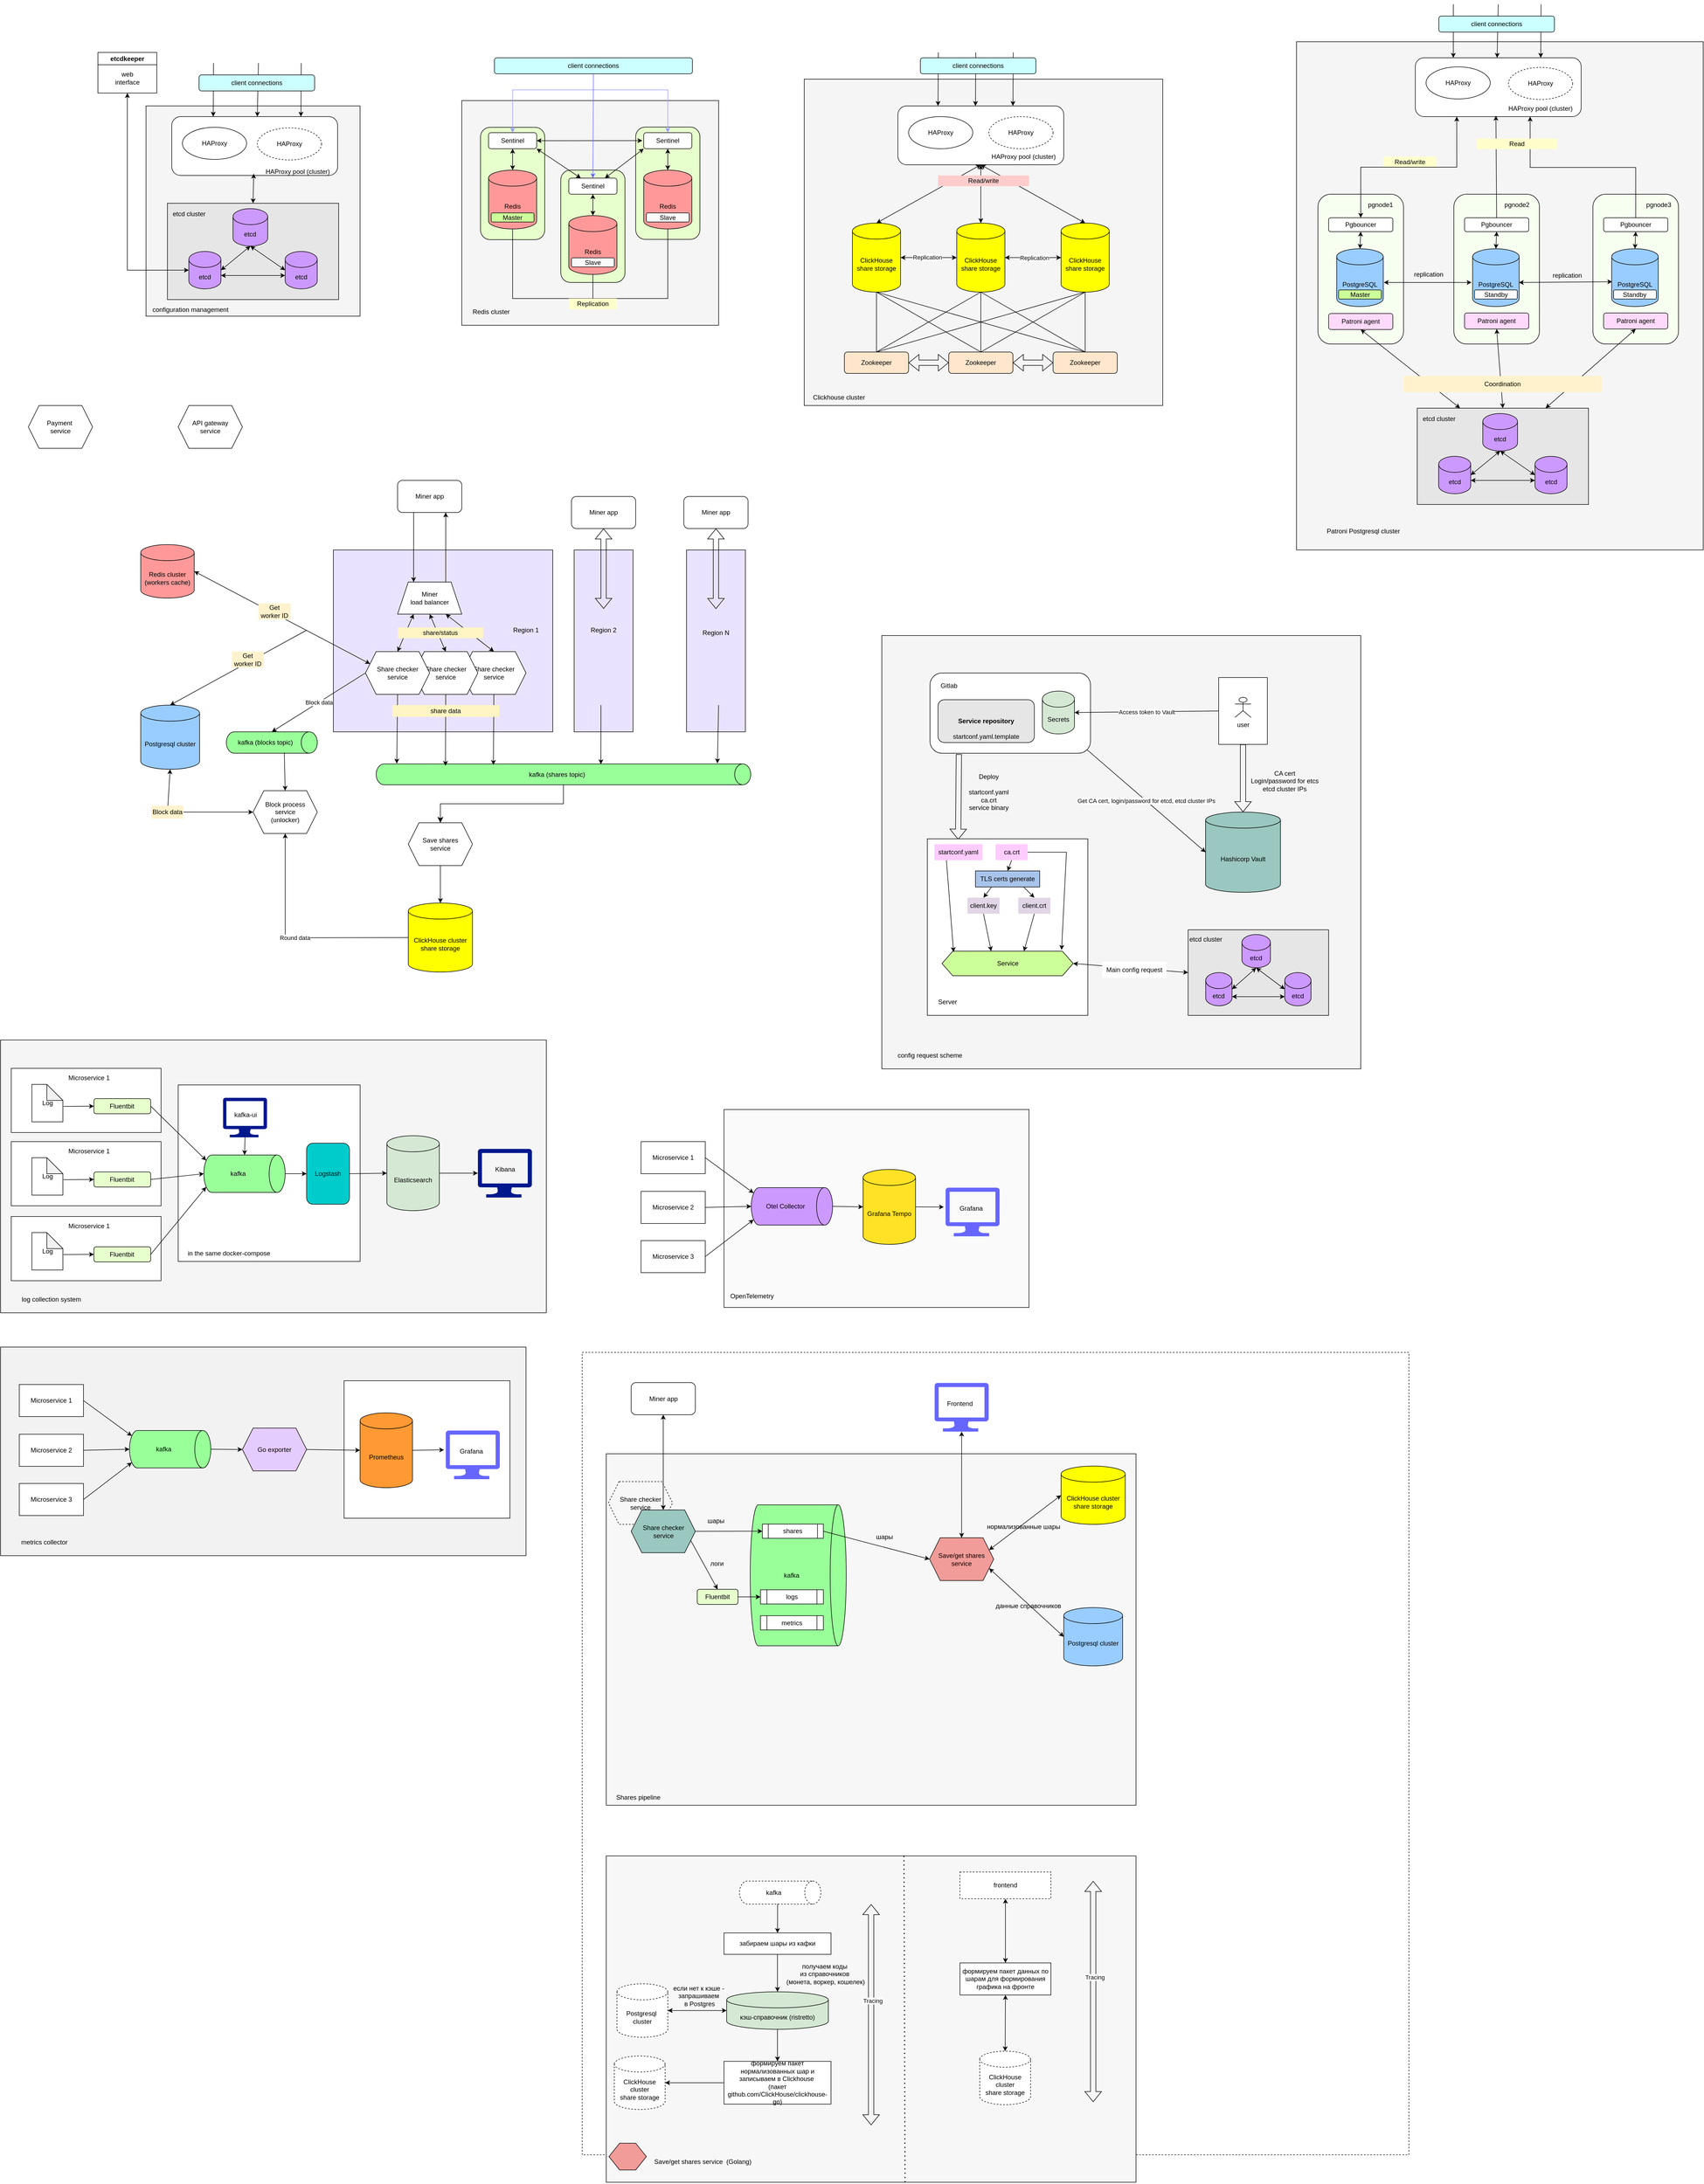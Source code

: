 <mxfile version="25.0.3">
  <diagram name="Page-1" id="zC7TiCwEvtzbdXVQnTLh">
    <mxGraphModel dx="3156" dy="1789" grid="1" gridSize="10" guides="1" tooltips="1" connect="1" arrows="1" fold="1" page="1" pageScale="1" pageWidth="850" pageHeight="1100" math="0" shadow="0">
      <root>
        <mxCell id="0" />
        <mxCell id="1" parent="0" />
        <mxCell id="vvHvxiC7P0n0-EurL7go-58" value="" style="rounded=0;whiteSpace=wrap;html=1;fillColor=#FFFFFF;dashed=1;" vertex="1" parent="1">
          <mxGeometry x="-545" y="2220" width="1545" height="1500" as="geometry" />
        </mxCell>
        <mxCell id="vvHvxiC7P0n0-EurL7go-55" value="" style="rounded=0;whiteSpace=wrap;html=1;fillColor=#F7F7F7;" vertex="1" parent="1">
          <mxGeometry x="-500" y="3161.22" width="990" height="610" as="geometry" />
        </mxCell>
        <mxCell id="g0iOiTDT5bsdaC7DLG31-15" value="" style="rounded=0;whiteSpace=wrap;html=1;fillColor=#FAFAFA;" parent="1" vertex="1">
          <mxGeometry x="-280" y="1766" width="570" height="370" as="geometry" />
        </mxCell>
        <mxCell id="fWJRM3SsBCQPm4Tlz16k-17" value="" style="rounded=0;whiteSpace=wrap;html=1;fillColor=#F2F2F2;" parent="1" vertex="1">
          <mxGeometry x="-1632" y="2210" width="982" height="390" as="geometry" />
        </mxCell>
        <mxCell id="4G9J08PbndAcdF_Xj2D8-40" value="" style="rounded=0;whiteSpace=wrap;html=1;fillColor=#F5F5F5;" parent="1" vertex="1">
          <mxGeometry x="-1632" y="1636" width="1020" height="510" as="geometry" />
        </mxCell>
        <mxCell id="ERYkEcELDKVZfNgPjOHx-17" value="" style="rounded=0;whiteSpace=wrap;html=1;fillColor=#E9E3FF;" parent="1" vertex="1">
          <mxGeometry x="-1010" y="720" width="410" height="340" as="geometry" />
        </mxCell>
        <mxCell id="ERYkEcELDKVZfNgPjOHx-3" value="&lt;div&gt;Miner app&lt;br&gt;&lt;/div&gt;" style="rounded=1;whiteSpace=wrap;html=1;" parent="1" vertex="1">
          <mxGeometry x="-890" y="590" width="120" height="60" as="geometry" />
        </mxCell>
        <mxCell id="ERYkEcELDKVZfNgPjOHx-11" value="" style="endArrow=classic;html=1;rounded=0;exitX=0.25;exitY=1;exitDx=0;exitDy=0;entryX=0.25;entryY=0;entryDx=0;entryDy=0;" parent="1" source="ERYkEcELDKVZfNgPjOHx-3" target="ERYkEcELDKVZfNgPjOHx-27" edge="1">
          <mxGeometry relative="1" as="geometry">
            <mxPoint x="-860" y="700" as="sourcePoint" />
            <mxPoint x="-860" y="630" as="targetPoint" />
          </mxGeometry>
        </mxCell>
        <mxCell id="ERYkEcELDKVZfNgPjOHx-13" value="" style="endArrow=classic;html=1;rounded=0;exitX=0.75;exitY=0;exitDx=0;exitDy=0;entryX=0.75;entryY=1;entryDx=0;entryDy=0;" parent="1" source="ERYkEcELDKVZfNgPjOHx-27" target="ERYkEcELDKVZfNgPjOHx-3" edge="1">
          <mxGeometry relative="1" as="geometry">
            <mxPoint x="-815.0" y="770" as="sourcePoint" />
            <mxPoint x="-630" y="770" as="targetPoint" />
          </mxGeometry>
        </mxCell>
        <mxCell id="ERYkEcELDKVZfNgPjOHx-18" value="&lt;div&gt;Block process &lt;br&gt;&lt;/div&gt;&lt;div&gt;service&lt;/div&gt;&lt;div&gt;(unlocker)&lt;br&gt;&lt;/div&gt;" style="shape=hexagon;perimeter=hexagonPerimeter2;whiteSpace=wrap;html=1;fixedSize=1;" parent="1" vertex="1">
          <mxGeometry x="-1160" y="1170" width="120" height="80" as="geometry" />
        </mxCell>
        <mxCell id="ERYkEcELDKVZfNgPjOHx-19" value="&lt;div&gt;Payment&amp;nbsp;&lt;/div&gt;&lt;div&gt;service&lt;/div&gt;" style="shape=hexagon;perimeter=hexagonPerimeter2;whiteSpace=wrap;html=1;fixedSize=1;" parent="1" vertex="1">
          <mxGeometry x="-1580" y="450" width="120" height="80" as="geometry" />
        </mxCell>
        <mxCell id="ERYkEcELDKVZfNgPjOHx-20" value="&lt;div&gt;API gateway&lt;br&gt;&lt;/div&gt;&lt;div&gt;service&lt;/div&gt;" style="shape=hexagon;perimeter=hexagonPerimeter2;whiteSpace=wrap;html=1;fixedSize=1;" parent="1" vertex="1">
          <mxGeometry x="-1300" y="450" width="120" height="80" as="geometry" />
        </mxCell>
        <mxCell id="ERYkEcELDKVZfNgPjOHx-29" value="&lt;div&gt;Share checker&lt;/div&gt;&lt;div&gt;service&lt;br&gt;&lt;/div&gt;" style="shape=hexagon;perimeter=hexagonPerimeter2;whiteSpace=wrap;html=1;fixedSize=1;" parent="1" vertex="1">
          <mxGeometry x="-770" y="910" width="120" height="80" as="geometry" />
        </mxCell>
        <mxCell id="ERYkEcELDKVZfNgPjOHx-28" value="&lt;div&gt;Share checker&lt;/div&gt;&lt;div&gt;service&lt;br&gt;&lt;/div&gt;" style="shape=hexagon;perimeter=hexagonPerimeter2;whiteSpace=wrap;html=1;fixedSize=1;" parent="1" vertex="1">
          <mxGeometry x="-860" y="910" width="120" height="80" as="geometry" />
        </mxCell>
        <mxCell id="ERYkEcELDKVZfNgPjOHx-26" value="&lt;div&gt;Share checker&lt;/div&gt;&lt;div&gt;service&lt;br&gt;&lt;/div&gt;" style="shape=hexagon;perimeter=hexagonPerimeter2;whiteSpace=wrap;html=1;fixedSize=1;" parent="1" vertex="1">
          <mxGeometry x="-950" y="910" width="120" height="80" as="geometry" />
        </mxCell>
        <mxCell id="ERYkEcELDKVZfNgPjOHx-27" value="Miner&lt;br&gt;&lt;div&gt;load balancer&lt;br&gt;&lt;/div&gt;" style="shape=trapezoid;perimeter=trapezoidPerimeter;whiteSpace=wrap;html=1;fixedSize=1;" parent="1" vertex="1">
          <mxGeometry x="-890" y="780" width="120" height="60" as="geometry" />
        </mxCell>
        <mxCell id="ERYkEcELDKVZfNgPjOHx-33" value="" style="endArrow=classic;startArrow=classic;html=1;rounded=0;entryX=0.25;entryY=1;entryDx=0;entryDy=0;exitX=0.5;exitY=0;exitDx=0;exitDy=0;" parent="1" source="ERYkEcELDKVZfNgPjOHx-26" target="ERYkEcELDKVZfNgPjOHx-27" edge="1">
          <mxGeometry width="50" height="50" relative="1" as="geometry">
            <mxPoint x="-890" y="900" as="sourcePoint" />
            <mxPoint x="-840" y="850" as="targetPoint" />
          </mxGeometry>
        </mxCell>
        <mxCell id="ERYkEcELDKVZfNgPjOHx-34" value="" style="endArrow=classic;startArrow=classic;html=1;rounded=0;entryX=0.5;entryY=1;entryDx=0;entryDy=0;exitX=0.5;exitY=0;exitDx=0;exitDy=0;" parent="1" source="ERYkEcELDKVZfNgPjOHx-28" target="ERYkEcELDKVZfNgPjOHx-27" edge="1">
          <mxGeometry width="50" height="50" relative="1" as="geometry">
            <mxPoint x="-720" y="960" as="sourcePoint" />
            <mxPoint x="-670" y="910" as="targetPoint" />
          </mxGeometry>
        </mxCell>
        <mxCell id="ERYkEcELDKVZfNgPjOHx-35" value="" style="endArrow=classic;startArrow=classic;html=1;rounded=0;entryX=0.75;entryY=1;entryDx=0;entryDy=0;exitX=0.5;exitY=0;exitDx=0;exitDy=0;" parent="1" source="ERYkEcELDKVZfNgPjOHx-29" target="ERYkEcELDKVZfNgPjOHx-27" edge="1">
          <mxGeometry width="50" height="50" relative="1" as="geometry">
            <mxPoint x="-720" y="960" as="sourcePoint" />
            <mxPoint x="-670" y="910" as="targetPoint" />
          </mxGeometry>
        </mxCell>
        <mxCell id="ERYkEcELDKVZfNgPjOHx-37" value="share/status" style="text;html=1;align=center;verticalAlign=middle;whiteSpace=wrap;rounded=0;fillColor=#FFF4C3;" parent="1" vertex="1">
          <mxGeometry x="-890" y="865" width="160" height="20" as="geometry" />
        </mxCell>
        <mxCell id="ERYkEcELDKVZfNgPjOHx-39" value="kafka (shares topic)" style="shape=cylinder3;whiteSpace=wrap;html=1;boundedLbl=1;backgroundOutline=1;size=15;direction=south;fillColor=#99FF99;" parent="1" vertex="1">
          <mxGeometry x="-930" y="1120" width="700" height="39" as="geometry" />
        </mxCell>
        <mxCell id="ERYkEcELDKVZfNgPjOHx-47" value="&lt;div&gt;Region 1&lt;/div&gt;" style="text;html=1;align=center;verticalAlign=middle;whiteSpace=wrap;rounded=0;" parent="1" vertex="1">
          <mxGeometry x="-680" y="855" width="60" height="30" as="geometry" />
        </mxCell>
        <mxCell id="ERYkEcELDKVZfNgPjOHx-48" value="" style="rounded=0;whiteSpace=wrap;html=1;fillColor=#E9E3FF;" parent="1" vertex="1">
          <mxGeometry x="-560" y="720" width="110" height="340" as="geometry" />
        </mxCell>
        <mxCell id="ERYkEcELDKVZfNgPjOHx-49" value="&lt;div&gt;Region 2&lt;/div&gt;" style="text;html=1;align=center;verticalAlign=middle;whiteSpace=wrap;rounded=0;" parent="1" vertex="1">
          <mxGeometry x="-535" y="855" width="60" height="30" as="geometry" />
        </mxCell>
        <mxCell id="ERYkEcELDKVZfNgPjOHx-50" value="" style="rounded=0;whiteSpace=wrap;html=1;fillColor=#E9E3FF;" parent="1" vertex="1">
          <mxGeometry x="-350" y="720" width="110" height="340" as="geometry" />
        </mxCell>
        <mxCell id="ERYkEcELDKVZfNgPjOHx-51" value="&lt;div&gt;Region N&lt;/div&gt;" style="text;html=1;align=center;verticalAlign=middle;whiteSpace=wrap;rounded=0;" parent="1" vertex="1">
          <mxGeometry x="-325" y="860" width="60" height="30" as="geometry" />
        </mxCell>
        <mxCell id="ERYkEcELDKVZfNgPjOHx-52" value="" style="endArrow=classic;html=1;rounded=0;exitX=0.5;exitY=1;exitDx=0;exitDy=0;entryX=-0.02;entryY=0.945;entryDx=0;entryDy=0;entryPerimeter=0;" parent="1" source="ERYkEcELDKVZfNgPjOHx-26" target="ERYkEcELDKVZfNgPjOHx-39" edge="1">
          <mxGeometry width="50" height="50" relative="1" as="geometry">
            <mxPoint x="-550" y="1020" as="sourcePoint" />
            <mxPoint x="-890" y="1100" as="targetPoint" />
          </mxGeometry>
        </mxCell>
        <mxCell id="ERYkEcELDKVZfNgPjOHx-53" value="" style="endArrow=classic;html=1;rounded=0;exitX=0.5;exitY=1;exitDx=0;exitDy=0;entryX=0.089;entryY=0.815;entryDx=0;entryDy=0;entryPerimeter=0;" parent="1" source="ERYkEcELDKVZfNgPjOHx-28" target="ERYkEcELDKVZfNgPjOHx-39" edge="1">
          <mxGeometry width="50" height="50" relative="1" as="geometry">
            <mxPoint x="-550" y="1020" as="sourcePoint" />
            <mxPoint x="-800" y="1113" as="targetPoint" />
          </mxGeometry>
        </mxCell>
        <mxCell id="ERYkEcELDKVZfNgPjOHx-54" value="" style="endArrow=classic;html=1;rounded=0;exitX=0.5;exitY=1;exitDx=0;exitDy=0;entryX=0.045;entryY=0.687;entryDx=0;entryDy=0;entryPerimeter=0;" parent="1" source="ERYkEcELDKVZfNgPjOHx-29" target="ERYkEcELDKVZfNgPjOHx-39" edge="1">
          <mxGeometry width="50" height="50" relative="1" as="geometry">
            <mxPoint x="-590" y="1030" as="sourcePoint" />
            <mxPoint x="-540" y="980" as="targetPoint" />
          </mxGeometry>
        </mxCell>
        <mxCell id="ERYkEcELDKVZfNgPjOHx-55" value="" style="endArrow=classic;html=1;rounded=0;exitX=0.455;exitY=0.853;exitDx=0;exitDy=0;exitPerimeter=0;entryX=0.014;entryY=0.4;entryDx=0;entryDy=0;entryPerimeter=0;" parent="1" source="ERYkEcELDKVZfNgPjOHx-48" target="ERYkEcELDKVZfNgPjOHx-39" edge="1">
          <mxGeometry width="50" height="50" relative="1" as="geometry">
            <mxPoint x="-590" y="1030" as="sourcePoint" />
            <mxPoint x="-540" y="980" as="targetPoint" />
          </mxGeometry>
        </mxCell>
        <mxCell id="ERYkEcELDKVZfNgPjOHx-56" value="" style="endArrow=classic;html=1;rounded=0;exitX=0.545;exitY=0.853;exitDx=0;exitDy=0;exitPerimeter=0;entryX=-0.03;entryY=0.089;entryDx=0;entryDy=0;entryPerimeter=0;" parent="1" source="ERYkEcELDKVZfNgPjOHx-50" target="ERYkEcELDKVZfNgPjOHx-39" edge="1">
          <mxGeometry width="50" height="50" relative="1" as="geometry">
            <mxPoint x="-590" y="1030" as="sourcePoint" />
            <mxPoint x="-540" y="980" as="targetPoint" />
          </mxGeometry>
        </mxCell>
        <mxCell id="ERYkEcELDKVZfNgPjOHx-57" value="&lt;div&gt;Miner app&lt;br&gt;&lt;/div&gt;" style="rounded=1;whiteSpace=wrap;html=1;" parent="1" vertex="1">
          <mxGeometry x="-565" y="620" width="120" height="60" as="geometry" />
        </mxCell>
        <mxCell id="ERYkEcELDKVZfNgPjOHx-58" value="&lt;div&gt;Miner app&lt;br&gt;&lt;/div&gt;" style="rounded=1;whiteSpace=wrap;html=1;" parent="1" vertex="1">
          <mxGeometry x="-355" y="620" width="120" height="60" as="geometry" />
        </mxCell>
        <mxCell id="ERYkEcELDKVZfNgPjOHx-59" value="" style="shape=flexArrow;endArrow=classic;startArrow=classic;html=1;rounded=0;entryX=0.5;entryY=1;entryDx=0;entryDy=0;" parent="1" target="ERYkEcELDKVZfNgPjOHx-57" edge="1">
          <mxGeometry width="100" height="100" relative="1" as="geometry">
            <mxPoint x="-505" y="830" as="sourcePoint" />
            <mxPoint x="-510" y="900" as="targetPoint" />
          </mxGeometry>
        </mxCell>
        <mxCell id="ERYkEcELDKVZfNgPjOHx-60" value="" style="shape=flexArrow;endArrow=classic;startArrow=classic;html=1;rounded=0;entryX=0.5;entryY=1;entryDx=0;entryDy=0;exitX=0.5;exitY=0.324;exitDx=0;exitDy=0;exitPerimeter=0;" parent="1" source="ERYkEcELDKVZfNgPjOHx-50" target="ERYkEcELDKVZfNgPjOHx-58" edge="1">
          <mxGeometry width="100" height="100" relative="1" as="geometry">
            <mxPoint x="-495" y="840" as="sourcePoint" />
            <mxPoint x="-495" y="690" as="targetPoint" />
          </mxGeometry>
        </mxCell>
        <mxCell id="ERYkEcELDKVZfNgPjOHx-61" value="share data" style="text;html=1;align=center;verticalAlign=middle;whiteSpace=wrap;rounded=0;fillColor=#FFF4C3;" parent="1" vertex="1">
          <mxGeometry x="-900" y="1010" width="200" height="22" as="geometry" />
        </mxCell>
        <mxCell id="ERYkEcELDKVZfNgPjOHx-64" value="" style="endArrow=classic;html=1;rounded=0;exitX=0;exitY=0.5;exitDx=0;exitDy=0;entryX=0;entryY=0.5;entryDx=0;entryDy=0;entryPerimeter=0;" parent="1" source="ERYkEcELDKVZfNgPjOHx-26" target="ERYkEcELDKVZfNgPjOHx-71" edge="1">
          <mxGeometry relative="1" as="geometry">
            <mxPoint x="-640" y="1010" as="sourcePoint" />
            <mxPoint x="-1100" y="1040" as="targetPoint" />
            <Array as="points" />
          </mxGeometry>
        </mxCell>
        <mxCell id="ERYkEcELDKVZfNgPjOHx-65" value="&lt;div&gt;Block data&lt;/div&gt;" style="edgeLabel;resizable=0;html=1;;align=center;verticalAlign=middle;" parent="ERYkEcELDKVZfNgPjOHx-64" connectable="0" vertex="1">
          <mxGeometry relative="1" as="geometry" />
        </mxCell>
        <mxCell id="ERYkEcELDKVZfNgPjOHx-67" value="&lt;div&gt;ClickHouse cluster&lt;br&gt;&lt;/div&gt;&lt;div&gt;share storage&lt;br&gt;&lt;/div&gt;" style="shape=cylinder3;whiteSpace=wrap;html=1;boundedLbl=1;backgroundOutline=1;size=15;fillColor=#FFFF00;" parent="1" vertex="1">
          <mxGeometry x="-870" y="1380" width="120" height="129" as="geometry" />
        </mxCell>
        <mxCell id="ERYkEcELDKVZfNgPjOHx-68" value="" style="edgeStyle=elbowEdgeStyle;elbow=vertical;endArrow=classic;html=1;curved=0;rounded=0;endSize=8;startSize=8;exitX=1;exitY=0.5;exitDx=0;exitDy=0;exitPerimeter=0;entryX=0.5;entryY=0;entryDx=0;entryDy=0;" parent="1" source="ERYkEcELDKVZfNgPjOHx-39" target="ERYkEcELDKVZfNgPjOHx-73" edge="1">
          <mxGeometry width="50" height="50" relative="1" as="geometry">
            <mxPoint x="-700" y="1180" as="sourcePoint" />
            <mxPoint x="-825" y="1230" as="targetPoint" />
          </mxGeometry>
        </mxCell>
        <mxCell id="ERYkEcELDKVZfNgPjOHx-69" value="" style="endArrow=classic;html=1;rounded=0;exitX=0;exitY=0.5;exitDx=0;exitDy=0;exitPerimeter=0;entryX=0.5;entryY=1;entryDx=0;entryDy=0;" parent="1" source="ERYkEcELDKVZfNgPjOHx-67" target="ERYkEcELDKVZfNgPjOHx-18" edge="1">
          <mxGeometry relative="1" as="geometry">
            <mxPoint x="-720" y="1150" as="sourcePoint" />
            <mxPoint x="-620" y="1150" as="targetPoint" />
            <Array as="points">
              <mxPoint x="-1100" y="1445" />
            </Array>
          </mxGeometry>
        </mxCell>
        <mxCell id="ERYkEcELDKVZfNgPjOHx-70" value="Round data" style="edgeLabel;resizable=0;html=1;;align=center;verticalAlign=middle;" parent="ERYkEcELDKVZfNgPjOHx-69" connectable="0" vertex="1">
          <mxGeometry relative="1" as="geometry" />
        </mxCell>
        <mxCell id="ERYkEcELDKVZfNgPjOHx-71" value="kafka (blocks topic)" style="shape=cylinder3;whiteSpace=wrap;html=1;boundedLbl=1;backgroundOutline=1;size=15;direction=south;fillColor=#99FF99;" parent="1" vertex="1">
          <mxGeometry x="-1210" y="1060" width="170" height="40" as="geometry" />
        </mxCell>
        <mxCell id="ERYkEcELDKVZfNgPjOHx-72" value="" style="endArrow=classic;html=1;rounded=0;exitX=0.971;exitY=0.363;exitDx=0;exitDy=0;exitPerimeter=0;entryX=0.5;entryY=0;entryDx=0;entryDy=0;" parent="1" source="ERYkEcELDKVZfNgPjOHx-71" target="ERYkEcELDKVZfNgPjOHx-18" edge="1">
          <mxGeometry width="50" height="50" relative="1" as="geometry">
            <mxPoint x="-710" y="1040" as="sourcePoint" />
            <mxPoint x="-660" y="990" as="targetPoint" />
          </mxGeometry>
        </mxCell>
        <mxCell id="ERYkEcELDKVZfNgPjOHx-73" value="&lt;div&gt;Save shares&lt;/div&gt;&lt;div&gt;service&lt;br&gt;&lt;/div&gt;" style="shape=hexagon;perimeter=hexagonPerimeter2;whiteSpace=wrap;html=1;fixedSize=1;" parent="1" vertex="1">
          <mxGeometry x="-870" y="1230" width="120" height="80" as="geometry" />
        </mxCell>
        <mxCell id="ERYkEcELDKVZfNgPjOHx-75" value="" style="endArrow=classic;html=1;rounded=0;exitX=0.5;exitY=1;exitDx=0;exitDy=0;entryX=0.5;entryY=0;entryDx=0;entryDy=0;entryPerimeter=0;" parent="1" source="ERYkEcELDKVZfNgPjOHx-73" target="ERYkEcELDKVZfNgPjOHx-67" edge="1">
          <mxGeometry width="50" height="50" relative="1" as="geometry">
            <mxPoint x="-760" y="1210" as="sourcePoint" />
            <mxPoint x="-710" y="1160" as="targetPoint" />
          </mxGeometry>
        </mxCell>
        <mxCell id="ERYkEcELDKVZfNgPjOHx-76" value="Postgresql cluster" style="shape=cylinder3;whiteSpace=wrap;html=1;boundedLbl=1;backgroundOutline=1;size=15;fillColor=#99CCFF;" parent="1" vertex="1">
          <mxGeometry x="-1370" y="1010" width="110" height="120" as="geometry" />
        </mxCell>
        <mxCell id="ERYkEcELDKVZfNgPjOHx-80" value="" style="endArrow=classic;startArrow=classic;html=1;rounded=0;exitX=0;exitY=0.5;exitDx=0;exitDy=0;entryX=0.5;entryY=1;entryDx=0;entryDy=0;entryPerimeter=0;" parent="1" source="ERYkEcELDKVZfNgPjOHx-18" target="ERYkEcELDKVZfNgPjOHx-76" edge="1">
          <mxGeometry width="50" height="50" relative="1" as="geometry">
            <mxPoint x="-920" y="1120" as="sourcePoint" />
            <mxPoint x="-870" y="1070" as="targetPoint" />
            <Array as="points">
              <mxPoint x="-1320" y="1210" />
            </Array>
          </mxGeometry>
        </mxCell>
        <mxCell id="ERYkEcELDKVZfNgPjOHx-84" value="Block data" style="text;html=1;align=center;verticalAlign=middle;whiteSpace=wrap;rounded=0;fillColor=#FFF2CC;" parent="1" vertex="1">
          <mxGeometry x="-1350" y="1198" width="60" height="24" as="geometry" />
        </mxCell>
        <mxCell id="ERYkEcELDKVZfNgPjOHx-95" value="&lt;div&gt;Redis cluster &lt;br&gt;&lt;/div&gt;&lt;div&gt;(workers cache)&lt;br&gt;&lt;/div&gt;" style="shape=cylinder3;whiteSpace=wrap;html=1;boundedLbl=1;backgroundOutline=1;size=15;fillColor=#FF9999;" parent="1" vertex="1">
          <mxGeometry x="-1370" y="710" width="100" height="100" as="geometry" />
        </mxCell>
        <mxCell id="ERYkEcELDKVZfNgPjOHx-99" value="" style="endArrow=classic;startArrow=classic;html=1;rounded=0;exitX=0;exitY=0.25;exitDx=0;exitDy=0;entryX=1;entryY=0.5;entryDx=0;entryDy=0;entryPerimeter=0;" parent="1" source="ERYkEcELDKVZfNgPjOHx-26" target="ERYkEcELDKVZfNgPjOHx-95" edge="1">
          <mxGeometry width="50" height="50" relative="1" as="geometry">
            <mxPoint x="-870" y="1050" as="sourcePoint" />
            <mxPoint x="-820" y="1000" as="targetPoint" />
          </mxGeometry>
        </mxCell>
        <mxCell id="ERYkEcELDKVZfNgPjOHx-100" value="Get worker ID" style="text;html=1;align=center;verticalAlign=middle;whiteSpace=wrap;rounded=0;fillColor=#FFF2CC;" parent="1" vertex="1">
          <mxGeometry x="-1150" y="820" width="60" height="30" as="geometry" />
        </mxCell>
        <mxCell id="ERYkEcELDKVZfNgPjOHx-101" value="" style="endArrow=classic;html=1;rounded=0;entryX=0.5;entryY=0;entryDx=0;entryDy=0;entryPerimeter=0;" parent="1" target="ERYkEcELDKVZfNgPjOHx-76" edge="1">
          <mxGeometry width="50" height="50" relative="1" as="geometry">
            <mxPoint x="-1060" y="870" as="sourcePoint" />
            <mxPoint x="-790" y="970" as="targetPoint" />
          </mxGeometry>
        </mxCell>
        <mxCell id="ERYkEcELDKVZfNgPjOHx-104" value="Get worker ID" style="text;html=1;align=center;verticalAlign=middle;whiteSpace=wrap;rounded=0;fillColor=#FFF2CC;" parent="1" vertex="1">
          <mxGeometry x="-1200" y="910" width="60" height="30" as="geometry" />
        </mxCell>
        <mxCell id="E0gaIQn_KAS7UhlWbAFH-63" value="" style="group" parent="1" vertex="1" connectable="0">
          <mxGeometry x="790" y="-300" width="760" height="1020" as="geometry" />
        </mxCell>
        <mxCell id="E0gaIQn_KAS7UhlWbAFH-59" value="" style="rounded=0;whiteSpace=wrap;html=1;fillColor=#f5f5f5;" parent="E0gaIQn_KAS7UhlWbAFH-63" vertex="1">
          <mxGeometry y="70" width="760" height="950" as="geometry" />
        </mxCell>
        <mxCell id="E0gaIQn_KAS7UhlWbAFH-57" value="" style="group" parent="E0gaIQn_KAS7UhlWbAFH-63" vertex="1" connectable="0">
          <mxGeometry x="40" width="673.89" height="935" as="geometry" />
        </mxCell>
        <mxCell id="kyTLjjN498ih1BtY8LRX-46" value="" style="rounded=1;whiteSpace=wrap;html=1;" parent="E0gaIQn_KAS7UhlWbAFH-57" vertex="1">
          <mxGeometry x="181.95" y="100" width="310" height="110" as="geometry" />
        </mxCell>
        <mxCell id="kyTLjjN498ih1BtY8LRX-41" value="HAProxy" style="ellipse;whiteSpace=wrap;html=1;" parent="E0gaIQn_KAS7UhlWbAFH-57" vertex="1">
          <mxGeometry x="202.06" y="117" width="120" height="60" as="geometry" />
        </mxCell>
        <mxCell id="kyTLjjN498ih1BtY8LRX-42" value="HAProxy" style="ellipse;whiteSpace=wrap;html=1;dashed=1;" parent="E0gaIQn_KAS7UhlWbAFH-57" vertex="1">
          <mxGeometry x="356.06" y="118" width="120" height="60" as="geometry" />
        </mxCell>
        <mxCell id="kyTLjjN498ih1BtY8LRX-43" value="&lt;div&gt;HAProxy pool (cluster)&lt;/div&gt;" style="text;html=1;align=center;verticalAlign=middle;whiteSpace=wrap;rounded=0;" parent="E0gaIQn_KAS7UhlWbAFH-57" vertex="1">
          <mxGeometry x="351.06" y="180" width="130" height="30" as="geometry" />
        </mxCell>
        <mxCell id="kyTLjjN498ih1BtY8LRX-71" value="replication" style="text;html=1;align=center;verticalAlign=middle;whiteSpace=wrap;rounded=0;" parent="E0gaIQn_KAS7UhlWbAFH-57" vertex="1">
          <mxGeometry x="176.56" y="500" width="60" height="10" as="geometry" />
        </mxCell>
        <mxCell id="kyTLjjN498ih1BtY8LRX-76" value="replication" style="text;html=1;align=center;verticalAlign=middle;whiteSpace=wrap;rounded=0;" parent="E0gaIQn_KAS7UhlWbAFH-57" vertex="1">
          <mxGeometry x="436" y="502" width="60" height="10" as="geometry" />
        </mxCell>
        <mxCell id="kyTLjjN498ih1BtY8LRX-78" value="Read/write" style="text;html=1;align=center;verticalAlign=middle;whiteSpace=wrap;rounded=0;fillColor=#FFFFCC;" parent="E0gaIQn_KAS7UhlWbAFH-57" vertex="1">
          <mxGeometry x="122.12" y="285" width="100" height="20" as="geometry" />
        </mxCell>
        <mxCell id="kyTLjjN498ih1BtY8LRX-65" value="" style="rounded=1;whiteSpace=wrap;html=1;fillColor=#F6FFF0;container=0;" parent="E0gaIQn_KAS7UhlWbAFH-57" vertex="1">
          <mxGeometry x="513.89" y="355" width="160" height="280" as="geometry" />
        </mxCell>
        <mxCell id="kyTLjjN498ih1BtY8LRX-66" value="Patroni agent" style="rounded=1;whiteSpace=wrap;html=1;fillColor=#FFD9FB;container=0;" parent="E0gaIQn_KAS7UhlWbAFH-57" vertex="1">
          <mxGeometry x="533.89" y="577" width="120" height="30" as="geometry" />
        </mxCell>
        <mxCell id="kyTLjjN498ih1BtY8LRX-82" value="" style="endArrow=classic;html=1;rounded=0;exitX=0.5;exitY=0;exitDx=0;exitDy=0;edgeStyle=orthogonalEdgeStyle;entryX=0.35;entryY=1;entryDx=0;entryDy=0;entryPerimeter=0;" parent="E0gaIQn_KAS7UhlWbAFH-57" target="kyTLjjN498ih1BtY8LRX-43" edge="1">
          <mxGeometry width="50" height="50" relative="1" as="geometry">
            <mxPoint x="593.89" y="399" as="sourcePoint" />
            <mxPoint x="397.06" y="215" as="targetPoint" />
            <Array as="points">
              <mxPoint x="594.06" y="305" />
              <mxPoint x="397.06" y="305" />
            </Array>
          </mxGeometry>
        </mxCell>
        <mxCell id="kyTLjjN498ih1BtY8LRX-69" value="pgnode3" style="text;html=1;align=center;verticalAlign=middle;whiteSpace=wrap;rounded=0;container=0;" parent="E0gaIQn_KAS7UhlWbAFH-57" vertex="1">
          <mxGeometry x="607.06" y="360" width="60" height="30" as="geometry" />
        </mxCell>
        <mxCell id="kyTLjjN498ih1BtY8LRX-60" value="" style="rounded=1;whiteSpace=wrap;html=1;fillColor=#F6FFF0;container=0;" parent="E0gaIQn_KAS7UhlWbAFH-57" vertex="1">
          <mxGeometry x="254" y="355" width="160" height="280" as="geometry" />
        </mxCell>
        <mxCell id="kyTLjjN498ih1BtY8LRX-61" value="Patroni agent" style="rounded=1;whiteSpace=wrap;html=1;fillColor=#FFD9FB;container=0;" parent="E0gaIQn_KAS7UhlWbAFH-57" vertex="1">
          <mxGeometry x="274" y="577" width="120" height="30" as="geometry" />
        </mxCell>
        <mxCell id="kyTLjjN498ih1BtY8LRX-75" value="" style="endArrow=classic;startArrow=classic;html=1;rounded=0;entryX=0.012;entryY=0.571;entryDx=0;entryDy=0;exitX=0.993;exitY=0.584;exitDx=0;exitDy=0;exitPerimeter=0;entryPerimeter=0;" parent="E0gaIQn_KAS7UhlWbAFH-57" source="kyTLjjN498ih1BtY8LRX-102" target="kyTLjjN498ih1BtY8LRX-112" edge="1">
          <mxGeometry width="50" height="50" relative="1" as="geometry">
            <mxPoint x="394" y="520" as="sourcePoint" />
            <mxPoint x="533.89" y="520" as="targetPoint" />
          </mxGeometry>
        </mxCell>
        <mxCell id="kyTLjjN498ih1BtY8LRX-81" value="" style="endArrow=classic;html=1;rounded=0;exitX=0.5;exitY=0;exitDx=0;exitDy=0;entryX=0.486;entryY=0.985;entryDx=0;entryDy=0;entryPerimeter=0;" parent="E0gaIQn_KAS7UhlWbAFH-57" target="kyTLjjN498ih1BtY8LRX-46" edge="1">
          <mxGeometry width="50" height="50" relative="1" as="geometry">
            <mxPoint x="334" y="399" as="sourcePoint" />
            <mxPoint x="237.06" y="215" as="targetPoint" />
          </mxGeometry>
        </mxCell>
        <mxCell id="kyTLjjN498ih1BtY8LRX-83" value="Read" style="text;html=1;align=center;verticalAlign=middle;whiteSpace=wrap;rounded=0;fillColor=#FFFFCC;" parent="E0gaIQn_KAS7UhlWbAFH-57" vertex="1">
          <mxGeometry x="297.06" y="251" width="150.11" height="20" as="geometry" />
        </mxCell>
        <mxCell id="kyTLjjN498ih1BtY8LRX-64" value="pgnode2" style="text;html=1;align=center;verticalAlign=middle;whiteSpace=wrap;rounded=0;container=0;" parent="E0gaIQn_KAS7UhlWbAFH-57" vertex="1">
          <mxGeometry x="342.12" y="360" width="60" height="30" as="geometry" />
        </mxCell>
        <mxCell id="kyTLjjN498ih1BtY8LRX-58" value="" style="rounded=1;whiteSpace=wrap;html=1;fillColor=#F6FFF0;container=0;" parent="E0gaIQn_KAS7UhlWbAFH-57" vertex="1">
          <mxGeometry y="355" width="160" height="280" as="geometry" />
        </mxCell>
        <mxCell id="kyTLjjN498ih1BtY8LRX-55" value="Patroni agent" style="rounded=1;whiteSpace=wrap;html=1;fillColor=#FFD9FB;container=0;" parent="E0gaIQn_KAS7UhlWbAFH-57" vertex="1">
          <mxGeometry x="20" y="578" width="120" height="30" as="geometry" />
        </mxCell>
        <mxCell id="kyTLjjN498ih1BtY8LRX-70" value="" style="endArrow=classic;startArrow=classic;html=1;rounded=0;entryX=-0.023;entryY=0.583;entryDx=0;entryDy=0;entryPerimeter=0;" parent="E0gaIQn_KAS7UhlWbAFH-57" target="kyTLjjN498ih1BtY8LRX-102" edge="1">
          <mxGeometry width="50" height="50" relative="1" as="geometry">
            <mxPoint x="123.06" y="520" as="sourcePoint" />
            <mxPoint x="274" y="520" as="targetPoint" />
          </mxGeometry>
        </mxCell>
        <mxCell id="kyTLjjN498ih1BtY8LRX-77" value="" style="endArrow=classic;startArrow=classic;html=1;rounded=0;entryX=0.25;entryY=1;entryDx=0;entryDy=0;exitX=0.5;exitY=0;exitDx=0;exitDy=0;edgeStyle=orthogonalEdgeStyle;" parent="E0gaIQn_KAS7UhlWbAFH-57" source="kyTLjjN498ih1BtY8LRX-86" target="kyTLjjN498ih1BtY8LRX-46" edge="1">
          <mxGeometry width="50" height="50" relative="1" as="geometry">
            <mxPoint x="167.06" y="285" as="sourcePoint" />
            <mxPoint x="217.06" y="235" as="targetPoint" />
          </mxGeometry>
        </mxCell>
        <mxCell id="kyTLjjN498ih1BtY8LRX-59" value="pgnode1" style="text;html=1;align=center;verticalAlign=middle;whiteSpace=wrap;rounded=0;container=0;" parent="E0gaIQn_KAS7UhlWbAFH-57" vertex="1">
          <mxGeometry x="87.06" y="360" width="60" height="30" as="geometry" />
        </mxCell>
        <mxCell id="kyTLjjN498ih1BtY8LRX-86" value="Pgbouncer" style="rounded=1;whiteSpace=wrap;html=1;" parent="E0gaIQn_KAS7UhlWbAFH-57" vertex="1">
          <mxGeometry x="20" y="399" width="120" height="26" as="geometry" />
        </mxCell>
        <mxCell id="kyTLjjN498ih1BtY8LRX-87" value="" style="endArrow=classic;startArrow=classic;html=1;rounded=0;exitX=0.5;exitY=0;exitDx=0;exitDy=0;entryX=0.5;entryY=1;entryDx=0;entryDy=0;" parent="E0gaIQn_KAS7UhlWbAFH-57" source="kyTLjjN498ih1BtY8LRX-95" target="kyTLjjN498ih1BtY8LRX-86" edge="1">
          <mxGeometry width="50" height="50" relative="1" as="geometry">
            <mxPoint x="80" y="485" as="sourcePoint" />
            <mxPoint x="477.06" y="385" as="targetPoint" />
          </mxGeometry>
        </mxCell>
        <mxCell id="kyTLjjN498ih1BtY8LRX-97" value="" style="endArrow=classic;startArrow=classic;html=1;rounded=0;exitX=0.5;exitY=0;exitDx=0;exitDy=0;entryX=0.5;entryY=1;entryDx=0;entryDy=0;" parent="E0gaIQn_KAS7UhlWbAFH-57" target="kyTLjjN498ih1BtY8LRX-95" edge="1">
          <mxGeometry width="50" height="50" relative="1" as="geometry">
            <mxPoint x="80" y="485" as="sourcePoint" />
            <mxPoint x="80.06" y="434" as="targetPoint" />
          </mxGeometry>
        </mxCell>
        <mxCell id="kyTLjjN498ih1BtY8LRX-95" value="PostgreSQL" style="shape=cylinder3;whiteSpace=wrap;html=1;boundedLbl=1;backgroundOutline=1;size=15;fillColor=#99CCFF;" parent="E0gaIQn_KAS7UhlWbAFH-57" vertex="1">
          <mxGeometry x="35.06" y="457" width="87.06" height="108" as="geometry" />
        </mxCell>
        <mxCell id="kyTLjjN498ih1BtY8LRX-57" value="Master" style="rounded=1;whiteSpace=wrap;html=1;fillColor=#CCFF99;container=0;" parent="E0gaIQn_KAS7UhlWbAFH-57" vertex="1">
          <mxGeometry x="38.59" y="534" width="80" height="17" as="geometry" />
        </mxCell>
        <mxCell id="kyTLjjN498ih1BtY8LRX-99" value="Pgbouncer" style="rounded=1;whiteSpace=wrap;html=1;" parent="E0gaIQn_KAS7UhlWbAFH-57" vertex="1">
          <mxGeometry x="274" y="399" width="120" height="26" as="geometry" />
        </mxCell>
        <mxCell id="kyTLjjN498ih1BtY8LRX-100" value="" style="endArrow=classic;startArrow=classic;html=1;rounded=0;exitX=0.5;exitY=0;exitDx=0;exitDy=0;entryX=0.5;entryY=1;entryDx=0;entryDy=0;" parent="E0gaIQn_KAS7UhlWbAFH-57" source="kyTLjjN498ih1BtY8LRX-102" target="kyTLjjN498ih1BtY8LRX-99" edge="1">
          <mxGeometry width="50" height="50" relative="1" as="geometry">
            <mxPoint x="334" y="485" as="sourcePoint" />
            <mxPoint x="731.06" y="385" as="targetPoint" />
          </mxGeometry>
        </mxCell>
        <mxCell id="kyTLjjN498ih1BtY8LRX-101" value="" style="endArrow=classic;startArrow=classic;html=1;rounded=0;exitX=0.5;exitY=0;exitDx=0;exitDy=0;entryX=0.5;entryY=1;entryDx=0;entryDy=0;" parent="E0gaIQn_KAS7UhlWbAFH-57" target="kyTLjjN498ih1BtY8LRX-102" edge="1">
          <mxGeometry width="50" height="50" relative="1" as="geometry">
            <mxPoint x="334" y="485" as="sourcePoint" />
            <mxPoint x="334.06" y="434" as="targetPoint" />
          </mxGeometry>
        </mxCell>
        <mxCell id="kyTLjjN498ih1BtY8LRX-102" value="PostgreSQL" style="shape=cylinder3;whiteSpace=wrap;html=1;boundedLbl=1;backgroundOutline=1;size=15;fillColor=#99CCFF;" parent="E0gaIQn_KAS7UhlWbAFH-57" vertex="1">
          <mxGeometry x="289.06" y="457" width="87.06" height="108" as="geometry" />
        </mxCell>
        <mxCell id="kyTLjjN498ih1BtY8LRX-103" value="&lt;div&gt;Standby&lt;/div&gt;" style="rounded=1;whiteSpace=wrap;html=1;fillColor=#fafafa;container=0;" parent="E0gaIQn_KAS7UhlWbAFH-57" vertex="1">
          <mxGeometry x="292.59" y="534" width="80" height="17" as="geometry" />
        </mxCell>
        <mxCell id="kyTLjjN498ih1BtY8LRX-109" value="Pgbouncer" style="rounded=1;whiteSpace=wrap;html=1;" parent="E0gaIQn_KAS7UhlWbAFH-57" vertex="1">
          <mxGeometry x="533.89" y="399" width="120" height="26" as="geometry" />
        </mxCell>
        <mxCell id="kyTLjjN498ih1BtY8LRX-110" value="" style="endArrow=classic;startArrow=classic;html=1;rounded=0;exitX=0.5;exitY=0;exitDx=0;exitDy=0;entryX=0.5;entryY=1;entryDx=0;entryDy=0;" parent="E0gaIQn_KAS7UhlWbAFH-57" source="kyTLjjN498ih1BtY8LRX-112" target="kyTLjjN498ih1BtY8LRX-109" edge="1">
          <mxGeometry width="50" height="50" relative="1" as="geometry">
            <mxPoint x="593.89" y="485" as="sourcePoint" />
            <mxPoint x="990.95" y="385" as="targetPoint" />
          </mxGeometry>
        </mxCell>
        <mxCell id="kyTLjjN498ih1BtY8LRX-111" value="" style="endArrow=classic;startArrow=classic;html=1;rounded=0;exitX=0.5;exitY=0;exitDx=0;exitDy=0;entryX=0.5;entryY=1;entryDx=0;entryDy=0;" parent="E0gaIQn_KAS7UhlWbAFH-57" target="kyTLjjN498ih1BtY8LRX-112" edge="1">
          <mxGeometry width="50" height="50" relative="1" as="geometry">
            <mxPoint x="593.89" y="485" as="sourcePoint" />
            <mxPoint x="593.95" y="434" as="targetPoint" />
          </mxGeometry>
        </mxCell>
        <mxCell id="kyTLjjN498ih1BtY8LRX-112" value="PostgreSQL" style="shape=cylinder3;whiteSpace=wrap;html=1;boundedLbl=1;backgroundOutline=1;size=15;fillColor=#99CCFF;" parent="E0gaIQn_KAS7UhlWbAFH-57" vertex="1">
          <mxGeometry x="548.95" y="457" width="87.06" height="108" as="geometry" />
        </mxCell>
        <mxCell id="kyTLjjN498ih1BtY8LRX-113" value="Standby" style="rounded=1;whiteSpace=wrap;html=1;fillColor=#fafafa;container=0;" parent="E0gaIQn_KAS7UhlWbAFH-57" vertex="1">
          <mxGeometry x="552.48" y="534" width="80" height="17" as="geometry" />
        </mxCell>
        <mxCell id="kyTLjjN498ih1BtY8LRX-114" value="" style="endArrow=classic;html=1;rounded=0;entryX=0.25;entryY=0;entryDx=0;entryDy=0;" parent="E0gaIQn_KAS7UhlWbAFH-57" edge="1">
          <mxGeometry width="50" height="50" relative="1" as="geometry">
            <mxPoint x="253" as="sourcePoint" />
            <mxPoint x="253" y="100" as="targetPoint" />
          </mxGeometry>
        </mxCell>
        <mxCell id="kyTLjjN498ih1BtY8LRX-115" value="" style="endArrow=classic;html=1;rounded=0;entryX=0.25;entryY=0;entryDx=0;entryDy=0;" parent="E0gaIQn_KAS7UhlWbAFH-57" edge="1">
          <mxGeometry width="50" height="50" relative="1" as="geometry">
            <mxPoint x="337" as="sourcePoint" />
            <mxPoint x="334.89" y="100" as="targetPoint" />
          </mxGeometry>
        </mxCell>
        <mxCell id="kyTLjjN498ih1BtY8LRX-116" value="" style="endArrow=classic;html=1;rounded=0;entryX=0.25;entryY=0;entryDx=0;entryDy=0;" parent="E0gaIQn_KAS7UhlWbAFH-57" edge="1">
          <mxGeometry width="50" height="50" relative="1" as="geometry">
            <mxPoint x="417" as="sourcePoint" />
            <mxPoint x="416.39" y="100" as="targetPoint" />
          </mxGeometry>
        </mxCell>
        <mxCell id="kyTLjjN498ih1BtY8LRX-117" value="client connections" style="rounded=1;whiteSpace=wrap;html=1;fillColor=#CCFFFF;" parent="E0gaIQn_KAS7UhlWbAFH-57" vertex="1">
          <mxGeometry x="226" y="22" width="216" height="30" as="geometry" />
        </mxCell>
        <mxCell id="kyTLjjN498ih1BtY8LRX-128" value="" style="group" parent="E0gaIQn_KAS7UhlWbAFH-57" vertex="1" connectable="0">
          <mxGeometry x="176.56" y="755" width="329" height="180" as="geometry" />
        </mxCell>
        <mxCell id="kyTLjjN498ih1BtY8LRX-119" value="" style="rounded=0;whiteSpace=wrap;html=1;fillColor=#E6E6E6;container=0;" parent="kyTLjjN498ih1BtY8LRX-128" vertex="1">
          <mxGeometry x="9" width="320" height="180" as="geometry" />
        </mxCell>
        <mxCell id="kyTLjjN498ih1BtY8LRX-120" value="etcd" style="shape=cylinder3;whiteSpace=wrap;html=1;boundedLbl=1;backgroundOutline=1;size=15;fillColor=#CC99FF;container=0;" parent="kyTLjjN498ih1BtY8LRX-128" vertex="1">
          <mxGeometry x="49" y="90" width="60" height="70" as="geometry" />
        </mxCell>
        <mxCell id="kyTLjjN498ih1BtY8LRX-122" value="etcd" style="shape=cylinder3;whiteSpace=wrap;html=1;boundedLbl=1;backgroundOutline=1;size=15;fillColor=#CC99FF;container=0;" parent="kyTLjjN498ih1BtY8LRX-128" vertex="1">
          <mxGeometry x="131.5" y="10" width="65" height="70" as="geometry" />
        </mxCell>
        <mxCell id="kyTLjjN498ih1BtY8LRX-123" value="etcd" style="shape=cylinder3;whiteSpace=wrap;html=1;boundedLbl=1;backgroundOutline=1;size=15;fillColor=#CC99FF;container=0;" parent="kyTLjjN498ih1BtY8LRX-128" vertex="1">
          <mxGeometry x="229.0" y="90" width="60" height="70" as="geometry" />
        </mxCell>
        <mxCell id="kyTLjjN498ih1BtY8LRX-124" value="etcd cluster" style="text;html=1;align=center;verticalAlign=middle;whiteSpace=wrap;rounded=0;container=0;" parent="kyTLjjN498ih1BtY8LRX-128" vertex="1">
          <mxGeometry y="10" width="99" height="20" as="geometry" />
        </mxCell>
        <mxCell id="kyTLjjN498ih1BtY8LRX-125" value="" style="endArrow=classic;startArrow=classic;html=1;rounded=0;exitX=1;exitY=0.5;exitDx=0;exitDy=0;exitPerimeter=0;entryX=0.5;entryY=1;entryDx=0;entryDy=0;entryPerimeter=0;" parent="kyTLjjN498ih1BtY8LRX-128" source="kyTLjjN498ih1BtY8LRX-120" target="kyTLjjN498ih1BtY8LRX-122" edge="1">
          <mxGeometry width="50" height="50" relative="1" as="geometry">
            <mxPoint x="439.0" y="21" as="sourcePoint" />
            <mxPoint x="489" y="-29" as="targetPoint" />
          </mxGeometry>
        </mxCell>
        <mxCell id="kyTLjjN498ih1BtY8LRX-126" value="" style="endArrow=classic;startArrow=classic;html=1;rounded=0;exitX=0.5;exitY=1;exitDx=0;exitDy=0;exitPerimeter=0;entryX=0;entryY=0.5;entryDx=0;entryDy=0;entryPerimeter=0;" parent="kyTLjjN498ih1BtY8LRX-128" source="kyTLjjN498ih1BtY8LRX-122" target="kyTLjjN498ih1BtY8LRX-123" edge="1">
          <mxGeometry width="50" height="50" relative="1" as="geometry">
            <mxPoint x="439.0" y="21" as="sourcePoint" />
            <mxPoint x="489" y="-29" as="targetPoint" />
          </mxGeometry>
        </mxCell>
        <mxCell id="kyTLjjN498ih1BtY8LRX-127" value="" style="endArrow=classic;startArrow=classic;html=1;rounded=0;exitX=1;exitY=0;exitDx=0;exitDy=45;exitPerimeter=0;entryX=0;entryY=0;entryDx=0;entryDy=45;entryPerimeter=0;" parent="kyTLjjN498ih1BtY8LRX-128" source="kyTLjjN498ih1BtY8LRX-120" target="kyTLjjN498ih1BtY8LRX-123" edge="1">
          <mxGeometry width="50" height="50" relative="1" as="geometry">
            <mxPoint x="439.0" y="21" as="sourcePoint" />
            <mxPoint x="489" y="-29" as="targetPoint" />
          </mxGeometry>
        </mxCell>
        <mxCell id="kyTLjjN498ih1BtY8LRX-129" value="" style="endArrow=classic;startArrow=classic;html=1;rounded=0;exitX=0.5;exitY=1;exitDx=0;exitDy=0;entryX=0.25;entryY=0;entryDx=0;entryDy=0;" parent="E0gaIQn_KAS7UhlWbAFH-57" source="kyTLjjN498ih1BtY8LRX-55" target="kyTLjjN498ih1BtY8LRX-119" edge="1">
          <mxGeometry width="50" height="50" relative="1" as="geometry">
            <mxPoint x="877.06" y="745" as="sourcePoint" />
            <mxPoint x="927.06" y="695" as="targetPoint" />
          </mxGeometry>
        </mxCell>
        <mxCell id="kyTLjjN498ih1BtY8LRX-130" value="" style="endArrow=classic;startArrow=classic;html=1;rounded=0;entryX=0.5;entryY=1;entryDx=0;entryDy=0;exitX=0.5;exitY=0;exitDx=0;exitDy=0;" parent="E0gaIQn_KAS7UhlWbAFH-57" source="kyTLjjN498ih1BtY8LRX-119" target="kyTLjjN498ih1BtY8LRX-61" edge="1">
          <mxGeometry width="50" height="50" relative="1" as="geometry">
            <mxPoint x="877.06" y="745" as="sourcePoint" />
            <mxPoint x="927.06" y="695" as="targetPoint" />
          </mxGeometry>
        </mxCell>
        <mxCell id="kyTLjjN498ih1BtY8LRX-131" value="" style="endArrow=classic;startArrow=classic;html=1;rounded=0;entryX=0.5;entryY=1;entryDx=0;entryDy=0;exitX=0.75;exitY=0;exitDx=0;exitDy=0;" parent="E0gaIQn_KAS7UhlWbAFH-57" source="kyTLjjN498ih1BtY8LRX-119" target="kyTLjjN498ih1BtY8LRX-66" edge="1">
          <mxGeometry width="50" height="50" relative="1" as="geometry">
            <mxPoint x="877.06" y="745" as="sourcePoint" />
            <mxPoint x="927.06" y="695" as="targetPoint" />
          </mxGeometry>
        </mxCell>
        <mxCell id="kyTLjjN498ih1BtY8LRX-133" value="Coordination" style="text;html=1;align=center;verticalAlign=middle;whiteSpace=wrap;rounded=0;fillColor=#FFF2CC;" parent="E0gaIQn_KAS7UhlWbAFH-57" vertex="1">
          <mxGeometry x="160" y="695" width="370" height="30" as="geometry" />
        </mxCell>
        <mxCell id="E0gaIQn_KAS7UhlWbAFH-60" value="Patroni Postgresql cluster" style="text;html=1;align=center;verticalAlign=middle;whiteSpace=wrap;rounded=0;" parent="E0gaIQn_KAS7UhlWbAFH-63" vertex="1">
          <mxGeometry x="20" y="970" width="210" height="30" as="geometry" />
        </mxCell>
        <mxCell id="E0gaIQn_KAS7UhlWbAFH-64" value="" style="group" parent="1" vertex="1" connectable="0">
          <mxGeometry x="-1450" y="-210" width="489.89" height="499" as="geometry" />
        </mxCell>
        <mxCell id="kyTLjjN498ih1BtY8LRX-5" value="etcdkeeper" style="swimlane;whiteSpace=wrap;html=1;container=0;" parent="E0gaIQn_KAS7UhlWbAFH-64" vertex="1">
          <mxGeometry width="110" height="76" as="geometry" />
        </mxCell>
        <mxCell id="kyTLjjN498ih1BtY8LRX-27" value="" style="rounded=0;whiteSpace=wrap;html=1;fillColor=#f5f5f5;container=0;" parent="E0gaIQn_KAS7UhlWbAFH-64" vertex="1">
          <mxGeometry x="89.89" y="100" width="400" height="393" as="geometry" />
        </mxCell>
        <mxCell id="kyTLjjN498ih1BtY8LRX-44" value="" style="rounded=1;whiteSpace=wrap;html=1;container=0;" parent="E0gaIQn_KAS7UhlWbAFH-64" vertex="1">
          <mxGeometry x="138" y="120" width="310" height="110" as="geometry" />
        </mxCell>
        <mxCell id="kyTLjjN498ih1BtY8LRX-2" value="HAProxy" style="ellipse;whiteSpace=wrap;html=1;container=0;" parent="E0gaIQn_KAS7UhlWbAFH-64" vertex="1">
          <mxGeometry x="157.89" y="140" width="120" height="60" as="geometry" />
        </mxCell>
        <mxCell id="kyTLjjN498ih1BtY8LRX-28" value="configuration management" style="text;html=1;align=center;verticalAlign=middle;whiteSpace=wrap;rounded=0;container=0;" parent="E0gaIQn_KAS7UhlWbAFH-64" vertex="1">
          <mxGeometry x="84.89" y="463" width="176" height="36" as="geometry" />
        </mxCell>
        <mxCell id="kyTLjjN498ih1BtY8LRX-33" value="HAProxy" style="ellipse;whiteSpace=wrap;html=1;dashed=1;container=0;" parent="E0gaIQn_KAS7UhlWbAFH-64" vertex="1">
          <mxGeometry x="297.89" y="141" width="120" height="60" as="geometry" />
        </mxCell>
        <mxCell id="kyTLjjN498ih1BtY8LRX-9" value="" style="rounded=0;whiteSpace=wrap;html=1;fillColor=#E6E6E6;container=0;" parent="E0gaIQn_KAS7UhlWbAFH-64" vertex="1">
          <mxGeometry x="129.89" y="282" width="320" height="180" as="geometry" />
        </mxCell>
        <mxCell id="UcwkUIR1NJ7MeMgji7bA-1" value="etcd" style="shape=cylinder3;whiteSpace=wrap;html=1;boundedLbl=1;backgroundOutline=1;size=15;fillColor=#CC99FF;container=0;" parent="E0gaIQn_KAS7UhlWbAFH-64" vertex="1">
          <mxGeometry x="169.89" y="372" width="60" height="70" as="geometry" />
        </mxCell>
        <mxCell id="kyTLjjN498ih1BtY8LRX-7" value="" style="endArrow=classic;startArrow=classic;html=1;rounded=0;exitX=0.5;exitY=1;exitDx=0;exitDy=0;entryX=0;entryY=0.5;entryDx=0;entryDy=0;entryPerimeter=0;edgeStyle=orthogonalEdgeStyle;" parent="E0gaIQn_KAS7UhlWbAFH-64" source="kyTLjjN498ih1BtY8LRX-5" target="UcwkUIR1NJ7MeMgji7bA-1" edge="1">
          <mxGeometry width="50" height="50" relative="1" as="geometry">
            <mxPoint x="554.89" y="281" as="sourcePoint" />
            <mxPoint x="244.89" y="81" as="targetPoint" />
          </mxGeometry>
        </mxCell>
        <mxCell id="kyTLjjN498ih1BtY8LRX-3" value="etcd" style="shape=cylinder3;whiteSpace=wrap;html=1;boundedLbl=1;backgroundOutline=1;size=15;fillColor=#CC99FF;container=0;" parent="E0gaIQn_KAS7UhlWbAFH-64" vertex="1">
          <mxGeometry x="252.39" y="292" width="65" height="70" as="geometry" />
        </mxCell>
        <mxCell id="kyTLjjN498ih1BtY8LRX-4" value="etcd" style="shape=cylinder3;whiteSpace=wrap;html=1;boundedLbl=1;backgroundOutline=1;size=15;fillColor=#CC99FF;container=0;" parent="E0gaIQn_KAS7UhlWbAFH-64" vertex="1">
          <mxGeometry x="349.89" y="372" width="60" height="70" as="geometry" />
        </mxCell>
        <mxCell id="kyTLjjN498ih1BtY8LRX-11" value="etcd cluster" style="text;html=1;align=center;verticalAlign=middle;whiteSpace=wrap;rounded=0;container=0;" parent="E0gaIQn_KAS7UhlWbAFH-64" vertex="1">
          <mxGeometry x="120.89" y="292" width="99" height="20" as="geometry" />
        </mxCell>
        <mxCell id="kyTLjjN498ih1BtY8LRX-17" value="" style="endArrow=classic;startArrow=classic;html=1;rounded=0;exitX=1;exitY=0.5;exitDx=0;exitDy=0;exitPerimeter=0;entryX=0.5;entryY=1;entryDx=0;entryDy=0;entryPerimeter=0;" parent="E0gaIQn_KAS7UhlWbAFH-64" source="UcwkUIR1NJ7MeMgji7bA-1" target="kyTLjjN498ih1BtY8LRX-3" edge="1">
          <mxGeometry width="50" height="50" relative="1" as="geometry">
            <mxPoint x="559.89" y="303" as="sourcePoint" />
            <mxPoint x="609.89" y="253" as="targetPoint" />
          </mxGeometry>
        </mxCell>
        <mxCell id="kyTLjjN498ih1BtY8LRX-18" value="" style="endArrow=classic;startArrow=classic;html=1;rounded=0;exitX=0.5;exitY=1;exitDx=0;exitDy=0;exitPerimeter=0;entryX=0;entryY=0.5;entryDx=0;entryDy=0;entryPerimeter=0;" parent="E0gaIQn_KAS7UhlWbAFH-64" source="kyTLjjN498ih1BtY8LRX-3" target="kyTLjjN498ih1BtY8LRX-4" edge="1">
          <mxGeometry width="50" height="50" relative="1" as="geometry">
            <mxPoint x="559.89" y="303" as="sourcePoint" />
            <mxPoint x="609.89" y="253" as="targetPoint" />
          </mxGeometry>
        </mxCell>
        <mxCell id="kyTLjjN498ih1BtY8LRX-19" value="" style="endArrow=classic;startArrow=classic;html=1;rounded=0;exitX=1;exitY=0;exitDx=0;exitDy=45;exitPerimeter=0;entryX=0;entryY=0;entryDx=0;entryDy=45;entryPerimeter=0;" parent="E0gaIQn_KAS7UhlWbAFH-64" source="UcwkUIR1NJ7MeMgji7bA-1" target="kyTLjjN498ih1BtY8LRX-4" edge="1">
          <mxGeometry width="50" height="50" relative="1" as="geometry">
            <mxPoint x="559.89" y="303" as="sourcePoint" />
            <mxPoint x="609.89" y="253" as="targetPoint" />
          </mxGeometry>
        </mxCell>
        <mxCell id="kyTLjjN498ih1BtY8LRX-45" value="&lt;div&gt;HAProxy pool (cluster)&lt;/div&gt;" style="text;html=1;align=center;verticalAlign=middle;whiteSpace=wrap;rounded=0;container=0;" parent="E0gaIQn_KAS7UhlWbAFH-64" vertex="1">
          <mxGeometry x="308" y="210" width="131" height="26" as="geometry" />
        </mxCell>
        <mxCell id="kyTLjjN498ih1BtY8LRX-47" value="" style="endArrow=classic;html=1;rounded=0;entryX=0.25;entryY=0;entryDx=0;entryDy=0;" parent="E0gaIQn_KAS7UhlWbAFH-64" target="kyTLjjN498ih1BtY8LRX-44" edge="1">
          <mxGeometry width="50" height="50" relative="1" as="geometry">
            <mxPoint x="216" y="20" as="sourcePoint" />
            <mxPoint x="490" y="260" as="targetPoint" />
          </mxGeometry>
        </mxCell>
        <mxCell id="kyTLjjN498ih1BtY8LRX-48" value="" style="endArrow=classic;html=1;rounded=0;entryX=0.25;entryY=0;entryDx=0;entryDy=0;" parent="E0gaIQn_KAS7UhlWbAFH-64" edge="1">
          <mxGeometry width="50" height="50" relative="1" as="geometry">
            <mxPoint x="300" y="20" as="sourcePoint" />
            <mxPoint x="297.89" y="120" as="targetPoint" />
          </mxGeometry>
        </mxCell>
        <mxCell id="kyTLjjN498ih1BtY8LRX-49" value="" style="endArrow=classic;html=1;rounded=0;entryX=0.25;entryY=0;entryDx=0;entryDy=0;" parent="E0gaIQn_KAS7UhlWbAFH-64" edge="1">
          <mxGeometry width="50" height="50" relative="1" as="geometry">
            <mxPoint x="380" y="20" as="sourcePoint" />
            <mxPoint x="379.39" y="120" as="targetPoint" />
          </mxGeometry>
        </mxCell>
        <mxCell id="kyTLjjN498ih1BtY8LRX-50" value="client connections" style="rounded=1;whiteSpace=wrap;html=1;fillColor=#CCFFFF;container=0;" parent="E0gaIQn_KAS7UhlWbAFH-64" vertex="1">
          <mxGeometry x="189" y="42" width="216" height="30" as="geometry" />
        </mxCell>
        <mxCell id="kyTLjjN498ih1BtY8LRX-53" value="" style="endArrow=classic;startArrow=classic;html=1;rounded=0;exitX=0.5;exitY=0;exitDx=0;exitDy=0;entryX=0.494;entryY=0.97;entryDx=0;entryDy=0;entryPerimeter=0;" parent="E0gaIQn_KAS7UhlWbAFH-64" source="kyTLjjN498ih1BtY8LRX-9" target="kyTLjjN498ih1BtY8LRX-44" edge="1">
          <mxGeometry width="50" height="50" relative="1" as="geometry">
            <mxPoint x="390" y="340" as="sourcePoint" />
            <mxPoint x="440" y="290" as="targetPoint" />
          </mxGeometry>
        </mxCell>
        <mxCell id="kyTLjjN498ih1BtY8LRX-31" value="web interface" style="text;html=1;align=center;verticalAlign=middle;whiteSpace=wrap;rounded=0;container=0;" parent="E0gaIQn_KAS7UhlWbAFH-64" vertex="1">
          <mxGeometry x="25" y="33" width="60" height="30" as="geometry" />
        </mxCell>
        <mxCell id="E0gaIQn_KAS7UhlWbAFH-181" value="" style="group" parent="1" vertex="1" connectable="0">
          <mxGeometry x="-770" y="-200" width="480" height="500" as="geometry" />
        </mxCell>
        <mxCell id="E0gaIQn_KAS7UhlWbAFH-173" value="" style="group" parent="E0gaIQn_KAS7UhlWbAFH-181" vertex="1" connectable="0">
          <mxGeometry width="480" height="500" as="geometry" />
        </mxCell>
        <mxCell id="E0gaIQn_KAS7UhlWbAFH-148" value="" style="rounded=0;whiteSpace=wrap;html=1;fillColor=#f5f5f5;container=0;" parent="E0gaIQn_KAS7UhlWbAFH-173" vertex="1">
          <mxGeometry y="80" width="480" height="420" as="geometry" />
        </mxCell>
        <mxCell id="E0gaIQn_KAS7UhlWbAFH-168" value="" style="rounded=1;whiteSpace=wrap;html=1;container=0;fillColor=#E6FFCC;" parent="E0gaIQn_KAS7UhlWbAFH-173" vertex="1">
          <mxGeometry x="35" y="130" width="120" height="210" as="geometry" />
        </mxCell>
        <mxCell id="E0gaIQn_KAS7UhlWbAFH-171" value="" style="rounded=1;whiteSpace=wrap;html=1;container=0;fillColor=#E6FFCC;" parent="E0gaIQn_KAS7UhlWbAFH-173" vertex="1">
          <mxGeometry x="325" y="129.5" width="120" height="210" as="geometry" />
        </mxCell>
        <mxCell id="E0gaIQn_KAS7UhlWbAFH-83" value="" style="endArrow=classic;startArrow=classic;html=1;rounded=0;exitX=1;exitY=0.5;exitDx=0;exitDy=0;entryX=-0.029;entryY=0.497;entryDx=0;entryDy=0;entryPerimeter=0;" parent="E0gaIQn_KAS7UhlWbAFH-173" source="E0gaIQn_KAS7UhlWbAFH-71" target="E0gaIQn_KAS7UhlWbAFH-80" edge="1">
          <mxGeometry width="50" height="50" relative="1" as="geometry">
            <mxPoint x="100" y="190" as="sourcePoint" />
            <mxPoint x="150" y="80" as="targetPoint" />
          </mxGeometry>
        </mxCell>
        <mxCell id="E0gaIQn_KAS7UhlWbAFH-170" value="" style="rounded=1;whiteSpace=wrap;html=1;container=0;fillColor=#E6FFCC;" parent="E0gaIQn_KAS7UhlWbAFH-173" vertex="1">
          <mxGeometry x="185" y="210" width="120" height="210" as="geometry" />
        </mxCell>
        <mxCell id="E0gaIQn_KAS7UhlWbAFH-84" value="" style="endArrow=classic;startArrow=classic;html=1;rounded=0;entryX=1;entryY=1;entryDx=0;entryDy=0;exitX=0.25;exitY=0;exitDx=0;exitDy=0;" parent="E0gaIQn_KAS7UhlWbAFH-173" source="E0gaIQn_KAS7UhlWbAFH-76" target="E0gaIQn_KAS7UhlWbAFH-71" edge="1">
          <mxGeometry width="50" height="50" relative="1" as="geometry">
            <mxPoint x="100" y="260" as="sourcePoint" />
            <mxPoint x="150" y="210" as="targetPoint" />
          </mxGeometry>
        </mxCell>
        <mxCell id="E0gaIQn_KAS7UhlWbAFH-85" value="" style="endArrow=classic;startArrow=classic;html=1;rounded=0;entryX=0;entryY=1;entryDx=0;entryDy=0;exitX=0.75;exitY=0;exitDx=0;exitDy=0;" parent="E0gaIQn_KAS7UhlWbAFH-173" source="E0gaIQn_KAS7UhlWbAFH-76" target="E0gaIQn_KAS7UhlWbAFH-80" edge="1">
          <mxGeometry width="50" height="50" relative="1" as="geometry">
            <mxPoint x="100" y="260" as="sourcePoint" />
            <mxPoint x="150" y="210" as="targetPoint" />
          </mxGeometry>
        </mxCell>
        <mxCell id="E0gaIQn_KAS7UhlWbAFH-89" value="client connections" style="rounded=1;whiteSpace=wrap;html=1;fillColor=#CCFFFF;container=0;" parent="E0gaIQn_KAS7UhlWbAFH-173" vertex="1">
          <mxGeometry x="61" width="370" height="30" as="geometry" />
        </mxCell>
        <mxCell id="E0gaIQn_KAS7UhlWbAFH-149" value="Redis cluster" style="text;html=1;align=center;verticalAlign=middle;whiteSpace=wrap;rounded=0;container=0;" parent="E0gaIQn_KAS7UhlWbAFH-173" vertex="1">
          <mxGeometry x="10" y="460" width="90" height="30" as="geometry" />
        </mxCell>
        <mxCell id="E0gaIQn_KAS7UhlWbAFH-153" value="" style="endArrow=classic;startArrow=classic;html=1;rounded=0;exitX=0.5;exitY=0;exitDx=0;exitDy=0;entryX=0.5;entryY=0;entryDx=0;entryDy=0;strokeColor=#9999FF;" parent="E0gaIQn_KAS7UhlWbAFH-173" source="E0gaIQn_KAS7UhlWbAFH-71" target="E0gaIQn_KAS7UhlWbAFH-80" edge="1">
          <mxGeometry width="50" height="50" relative="1" as="geometry">
            <mxPoint x="150" y="280" as="sourcePoint" />
            <mxPoint x="440" y="280" as="targetPoint" />
            <Array as="points">
              <mxPoint x="95" y="60" />
              <mxPoint x="385" y="60" />
            </Array>
          </mxGeometry>
        </mxCell>
        <mxCell id="E0gaIQn_KAS7UhlWbAFH-155" value="" style="endArrow=classic;html=1;rounded=0;exitX=0.5;exitY=1;exitDx=0;exitDy=0;entryX=0.5;entryY=0;entryDx=0;entryDy=0;strokeColor=#6666FF;" parent="E0gaIQn_KAS7UhlWbAFH-173" source="E0gaIQn_KAS7UhlWbAFH-89" target="E0gaIQn_KAS7UhlWbAFH-76" edge="1">
          <mxGeometry width="50" height="50" relative="1" as="geometry">
            <mxPoint x="230" y="-10" as="sourcePoint" />
            <mxPoint x="280" y="-60" as="targetPoint" />
          </mxGeometry>
        </mxCell>
        <mxCell id="E0gaIQn_KAS7UhlWbAFH-68" value="Redis" style="shape=cylinder3;whiteSpace=wrap;html=1;boundedLbl=1;backgroundOutline=1;size=15;fillColor=#FF9999;container=0;" parent="E0gaIQn_KAS7UhlWbAFH-173" vertex="1">
          <mxGeometry x="50" y="210" width="90" height="110" as="geometry" />
        </mxCell>
        <mxCell id="E0gaIQn_KAS7UhlWbAFH-71" value="Sentinel" style="rounded=1;whiteSpace=wrap;html=1;container=0;" parent="E0gaIQn_KAS7UhlWbAFH-173" vertex="1">
          <mxGeometry x="50" y="140" width="90" height="30" as="geometry" />
        </mxCell>
        <mxCell id="E0gaIQn_KAS7UhlWbAFH-72" value="" style="endArrow=classic;startArrow=classic;html=1;rounded=0;exitX=0.5;exitY=0;exitDx=0;exitDy=0;exitPerimeter=0;entryX=0.5;entryY=1;entryDx=0;entryDy=0;" parent="E0gaIQn_KAS7UhlWbAFH-173" source="E0gaIQn_KAS7UhlWbAFH-68" target="E0gaIQn_KAS7UhlWbAFH-71" edge="1">
          <mxGeometry width="50" height="50" relative="1" as="geometry">
            <mxPoint x="100" y="170" as="sourcePoint" />
            <mxPoint x="150" y="120" as="targetPoint" />
          </mxGeometry>
        </mxCell>
        <mxCell id="E0gaIQn_KAS7UhlWbAFH-86" value="Master" style="rounded=1;whiteSpace=wrap;html=1;fillColor=#CCFF99;container=0;" parent="E0gaIQn_KAS7UhlWbAFH-173" vertex="1">
          <mxGeometry x="55.0" y="290" width="80" height="17" as="geometry" />
        </mxCell>
        <mxCell id="E0gaIQn_KAS7UhlWbAFH-75" value="Redis" style="shape=cylinder3;whiteSpace=wrap;html=1;boundedLbl=1;backgroundOutline=1;size=15;fillColor=#FF9999;container=0;" parent="E0gaIQn_KAS7UhlWbAFH-173" vertex="1">
          <mxGeometry x="200" y="295" width="90" height="110" as="geometry" />
        </mxCell>
        <mxCell id="E0gaIQn_KAS7UhlWbAFH-76" value="Sentinel" style="rounded=1;whiteSpace=wrap;html=1;container=0;" parent="E0gaIQn_KAS7UhlWbAFH-173" vertex="1">
          <mxGeometry x="200" y="225" width="90" height="30" as="geometry" />
        </mxCell>
        <mxCell id="E0gaIQn_KAS7UhlWbAFH-77" value="" style="endArrow=classic;startArrow=classic;html=1;rounded=0;exitX=0.5;exitY=0;exitDx=0;exitDy=0;exitPerimeter=0;entryX=0.5;entryY=1;entryDx=0;entryDy=0;" parent="E0gaIQn_KAS7UhlWbAFH-173" source="E0gaIQn_KAS7UhlWbAFH-75" target="E0gaIQn_KAS7UhlWbAFH-76" edge="1">
          <mxGeometry width="50" height="50" relative="1" as="geometry">
            <mxPoint x="250" y="255" as="sourcePoint" />
            <mxPoint x="300" y="205" as="targetPoint" />
          </mxGeometry>
        </mxCell>
        <mxCell id="E0gaIQn_KAS7UhlWbAFH-87" value="Slave" style="rounded=1;whiteSpace=wrap;html=1;fillColor=#fafafa;container=0;" parent="E0gaIQn_KAS7UhlWbAFH-173" vertex="1">
          <mxGeometry x="205.0" y="374" width="80" height="17" as="geometry" />
        </mxCell>
        <mxCell id="E0gaIQn_KAS7UhlWbAFH-79" value="Redis" style="shape=cylinder3;whiteSpace=wrap;html=1;boundedLbl=1;backgroundOutline=1;size=15;fillColor=#FF9999;container=0;" parent="E0gaIQn_KAS7UhlWbAFH-173" vertex="1">
          <mxGeometry x="340" y="210" width="90" height="110" as="geometry" />
        </mxCell>
        <mxCell id="E0gaIQn_KAS7UhlWbAFH-80" value="Sentinel" style="rounded=1;whiteSpace=wrap;html=1;container=0;" parent="E0gaIQn_KAS7UhlWbAFH-173" vertex="1">
          <mxGeometry x="340" y="140" width="90" height="30" as="geometry" />
        </mxCell>
        <mxCell id="E0gaIQn_KAS7UhlWbAFH-81" value="" style="endArrow=classic;startArrow=classic;html=1;rounded=0;exitX=0.5;exitY=0;exitDx=0;exitDy=0;exitPerimeter=0;entryX=0.5;entryY=1;entryDx=0;entryDy=0;" parent="E0gaIQn_KAS7UhlWbAFH-173" source="E0gaIQn_KAS7UhlWbAFH-79" target="E0gaIQn_KAS7UhlWbAFH-80" edge="1">
          <mxGeometry width="50" height="50" relative="1" as="geometry">
            <mxPoint x="390" y="170" as="sourcePoint" />
            <mxPoint x="440" y="120" as="targetPoint" />
          </mxGeometry>
        </mxCell>
        <mxCell id="E0gaIQn_KAS7UhlWbAFH-88" value="Slave" style="rounded=1;whiteSpace=wrap;html=1;fillColor=#fafafa;container=0;" parent="E0gaIQn_KAS7UhlWbAFH-173" vertex="1">
          <mxGeometry x="345.0" y="290" width="80" height="17" as="geometry" />
        </mxCell>
        <mxCell id="E0gaIQn_KAS7UhlWbAFH-174" value="" style="endArrow=none;html=1;rounded=0;exitX=0.5;exitY=1;exitDx=0;exitDy=0;entryX=0.5;entryY=1;entryDx=0;entryDy=0;entryPerimeter=0;exitPerimeter=0;" parent="E0gaIQn_KAS7UhlWbAFH-173" source="E0gaIQn_KAS7UhlWbAFH-68" target="E0gaIQn_KAS7UhlWbAFH-79" edge="1">
          <mxGeometry width="50" height="50" relative="1" as="geometry">
            <mxPoint x="550" y="380" as="sourcePoint" />
            <mxPoint x="600" y="330" as="targetPoint" />
            <Array as="points">
              <mxPoint x="95" y="450" />
              <mxPoint x="385" y="450" />
            </Array>
          </mxGeometry>
        </mxCell>
        <mxCell id="E0gaIQn_KAS7UhlWbAFH-176" value="&lt;div&gt;Replication&lt;/div&gt;" style="text;html=1;align=center;verticalAlign=middle;whiteSpace=wrap;rounded=0;fillColor=#FFFFCC;" parent="E0gaIQn_KAS7UhlWbAFH-173" vertex="1">
          <mxGeometry x="200" y="450" width="90" height="20" as="geometry" />
        </mxCell>
        <mxCell id="E0gaIQn_KAS7UhlWbAFH-175" value="" style="endArrow=none;html=1;rounded=0;exitX=0.5;exitY=1;exitDx=0;exitDy=0;exitPerimeter=0;" parent="E0gaIQn_KAS7UhlWbAFH-181" source="E0gaIQn_KAS7UhlWbAFH-75" edge="1">
          <mxGeometry width="50" height="50" relative="1" as="geometry">
            <mxPoint x="550" y="380" as="sourcePoint" />
            <mxPoint x="245" y="450" as="targetPoint" />
          </mxGeometry>
        </mxCell>
        <mxCell id="E0gaIQn_KAS7UhlWbAFH-217" value="" style="group" parent="1" vertex="1" connectable="0">
          <mxGeometry x="-130" y="-200" width="670" height="650" as="geometry" />
        </mxCell>
        <mxCell id="E0gaIQn_KAS7UhlWbAFH-210" value="" style="group" parent="E0gaIQn_KAS7UhlWbAFH-217" vertex="1" connectable="0">
          <mxGeometry y="40" width="670" height="610" as="geometry" />
        </mxCell>
        <mxCell id="E0gaIQn_KAS7UhlWbAFH-208" value="" style="rounded=0;whiteSpace=wrap;html=1;fillColor=#f5f5f5;" parent="E0gaIQn_KAS7UhlWbAFH-210" vertex="1">
          <mxGeometry width="670" height="610" as="geometry" />
        </mxCell>
        <mxCell id="E0gaIQn_KAS7UhlWbAFH-165" value="" style="group" parent="E0gaIQn_KAS7UhlWbAFH-210" vertex="1" connectable="0">
          <mxGeometry x="175" y="50" width="310" height="110" as="geometry" />
        </mxCell>
        <mxCell id="E0gaIQn_KAS7UhlWbAFH-161" value="" style="rounded=1;whiteSpace=wrap;html=1;" parent="E0gaIQn_KAS7UhlWbAFH-165" vertex="1">
          <mxGeometry width="310" height="110" as="geometry" />
        </mxCell>
        <mxCell id="E0gaIQn_KAS7UhlWbAFH-162" value="HAProxy" style="ellipse;whiteSpace=wrap;html=1;" parent="E0gaIQn_KAS7UhlWbAFH-165" vertex="1">
          <mxGeometry x="20" y="20" width="120" height="60" as="geometry" />
        </mxCell>
        <mxCell id="E0gaIQn_KAS7UhlWbAFH-163" value="HAProxy" style="ellipse;whiteSpace=wrap;html=1;dashed=1;" parent="E0gaIQn_KAS7UhlWbAFH-165" vertex="1">
          <mxGeometry x="170" y="20" width="120" height="60" as="geometry" />
        </mxCell>
        <mxCell id="E0gaIQn_KAS7UhlWbAFH-164" value="&lt;div&gt;HAProxy pool (cluster)&lt;/div&gt;" style="text;html=1;align=center;verticalAlign=middle;whiteSpace=wrap;rounded=0;" parent="E0gaIQn_KAS7UhlWbAFH-165" vertex="1">
          <mxGeometry x="170" y="80" width="130" height="30" as="geometry" />
        </mxCell>
        <mxCell id="E0gaIQn_KAS7UhlWbAFH-167" value="&lt;div&gt;ClickHouse&lt;/div&gt;&lt;div&gt;share storage&lt;br&gt;&lt;/div&gt;" style="shape=cylinder3;whiteSpace=wrap;html=1;boundedLbl=1;backgroundOutline=1;size=15;fillColor=#FFFF00;" parent="E0gaIQn_KAS7UhlWbAFH-210" vertex="1">
          <mxGeometry x="90" y="269" width="90" height="129" as="geometry" />
        </mxCell>
        <mxCell id="E0gaIQn_KAS7UhlWbAFH-182" value="Zookeeper" style="rounded=1;whiteSpace=wrap;html=1;fillColor=#FFE6CC;" parent="E0gaIQn_KAS7UhlWbAFH-210" vertex="1">
          <mxGeometry x="75" y="510" width="120" height="40" as="geometry" />
        </mxCell>
        <mxCell id="E0gaIQn_KAS7UhlWbAFH-183" value="Zookeeper" style="rounded=1;whiteSpace=wrap;html=1;fillColor=#FFE6CC;" parent="E0gaIQn_KAS7UhlWbAFH-210" vertex="1">
          <mxGeometry x="270" y="510" width="120" height="40" as="geometry" />
        </mxCell>
        <mxCell id="E0gaIQn_KAS7UhlWbAFH-184" value="" style="shape=flexArrow;endArrow=classic;startArrow=classic;html=1;rounded=0;exitX=1;exitY=0.5;exitDx=0;exitDy=0;" parent="E0gaIQn_KAS7UhlWbAFH-210" source="E0gaIQn_KAS7UhlWbAFH-182" target="E0gaIQn_KAS7UhlWbAFH-183" edge="1">
          <mxGeometry width="100" height="100" relative="1" as="geometry">
            <mxPoint x="630" y="430" as="sourcePoint" />
            <mxPoint x="730" y="330" as="targetPoint" />
          </mxGeometry>
        </mxCell>
        <mxCell id="E0gaIQn_KAS7UhlWbAFH-185" value="Zookeeper" style="rounded=1;whiteSpace=wrap;html=1;fillColor=#FFE6CC;" parent="E0gaIQn_KAS7UhlWbAFH-210" vertex="1">
          <mxGeometry x="465" y="510" width="120" height="40" as="geometry" />
        </mxCell>
        <mxCell id="E0gaIQn_KAS7UhlWbAFH-186" value="" style="shape=flexArrow;endArrow=classic;startArrow=classic;html=1;rounded=0;exitX=1;exitY=0.5;exitDx=0;exitDy=0;" parent="E0gaIQn_KAS7UhlWbAFH-210" target="E0gaIQn_KAS7UhlWbAFH-185" edge="1">
          <mxGeometry width="100" height="100" relative="1" as="geometry">
            <mxPoint x="390" y="530" as="sourcePoint" />
            <mxPoint x="925" y="330" as="targetPoint" />
          </mxGeometry>
        </mxCell>
        <mxCell id="E0gaIQn_KAS7UhlWbAFH-187" value="&lt;div&gt;ClickHouse&lt;/div&gt;&lt;div&gt;share storage&lt;br&gt;&lt;/div&gt;" style="shape=cylinder3;whiteSpace=wrap;html=1;boundedLbl=1;backgroundOutline=1;size=15;fillColor=#FFFF00;" parent="E0gaIQn_KAS7UhlWbAFH-210" vertex="1">
          <mxGeometry x="285" y="269" width="90" height="129" as="geometry" />
        </mxCell>
        <mxCell id="E0gaIQn_KAS7UhlWbAFH-188" value="&lt;div&gt;ClickHouse&lt;/div&gt;&lt;div&gt;share storage&lt;br&gt;&lt;/div&gt;" style="shape=cylinder3;whiteSpace=wrap;html=1;boundedLbl=1;backgroundOutline=1;size=15;fillColor=#FFFF00;" parent="E0gaIQn_KAS7UhlWbAFH-210" vertex="1">
          <mxGeometry x="480" y="269" width="90" height="129" as="geometry" />
        </mxCell>
        <mxCell id="E0gaIQn_KAS7UhlWbAFH-189" value="" style="endArrow=none;html=1;rounded=0;exitX=0.5;exitY=0;exitDx=0;exitDy=0;entryX=0.5;entryY=1;entryDx=0;entryDy=0;entryPerimeter=0;" parent="E0gaIQn_KAS7UhlWbAFH-210" source="E0gaIQn_KAS7UhlWbAFH-182" target="E0gaIQn_KAS7UhlWbAFH-167" edge="1">
          <mxGeometry width="50" height="50" relative="1" as="geometry">
            <mxPoint x="640" y="400" as="sourcePoint" />
            <mxPoint x="690" y="350" as="targetPoint" />
          </mxGeometry>
        </mxCell>
        <mxCell id="E0gaIQn_KAS7UhlWbAFH-190" value="" style="endArrow=none;html=1;rounded=0;exitX=0.5;exitY=0;exitDx=0;exitDy=0;entryX=0.5;entryY=1;entryDx=0;entryDy=0;entryPerimeter=0;" parent="E0gaIQn_KAS7UhlWbAFH-210" source="E0gaIQn_KAS7UhlWbAFH-182" target="E0gaIQn_KAS7UhlWbAFH-187" edge="1">
          <mxGeometry width="50" height="50" relative="1" as="geometry">
            <mxPoint x="640" y="400" as="sourcePoint" />
            <mxPoint x="690" y="350" as="targetPoint" />
          </mxGeometry>
        </mxCell>
        <mxCell id="E0gaIQn_KAS7UhlWbAFH-191" value="" style="endArrow=none;html=1;rounded=0;exitX=0.5;exitY=0;exitDx=0;exitDy=0;entryX=0.5;entryY=1;entryDx=0;entryDy=0;entryPerimeter=0;" parent="E0gaIQn_KAS7UhlWbAFH-210" source="E0gaIQn_KAS7UhlWbAFH-182" target="E0gaIQn_KAS7UhlWbAFH-188" edge="1">
          <mxGeometry width="50" height="50" relative="1" as="geometry">
            <mxPoint x="640" y="400" as="sourcePoint" />
            <mxPoint x="690" y="350" as="targetPoint" />
          </mxGeometry>
        </mxCell>
        <mxCell id="E0gaIQn_KAS7UhlWbAFH-192" value="" style="endArrow=none;html=1;rounded=0;exitX=0.5;exitY=1;exitDx=0;exitDy=0;exitPerimeter=0;entryX=0.5;entryY=0;entryDx=0;entryDy=0;" parent="E0gaIQn_KAS7UhlWbAFH-210" source="E0gaIQn_KAS7UhlWbAFH-167" target="E0gaIQn_KAS7UhlWbAFH-183" edge="1">
          <mxGeometry width="50" height="50" relative="1" as="geometry">
            <mxPoint x="640" y="400" as="sourcePoint" />
            <mxPoint x="690" y="350" as="targetPoint" />
          </mxGeometry>
        </mxCell>
        <mxCell id="E0gaIQn_KAS7UhlWbAFH-193" value="" style="endArrow=none;html=1;rounded=0;exitX=0.5;exitY=1;exitDx=0;exitDy=0;exitPerimeter=0;entryX=0.5;entryY=0;entryDx=0;entryDy=0;" parent="E0gaIQn_KAS7UhlWbAFH-210" source="E0gaIQn_KAS7UhlWbAFH-167" target="E0gaIQn_KAS7UhlWbAFH-185" edge="1">
          <mxGeometry width="50" height="50" relative="1" as="geometry">
            <mxPoint x="640" y="400" as="sourcePoint" />
            <mxPoint x="690" y="350" as="targetPoint" />
          </mxGeometry>
        </mxCell>
        <mxCell id="E0gaIQn_KAS7UhlWbAFH-194" value="" style="endArrow=none;html=1;rounded=0;exitX=0.5;exitY=1;exitDx=0;exitDy=0;exitPerimeter=0;entryX=0.5;entryY=0;entryDx=0;entryDy=0;" parent="E0gaIQn_KAS7UhlWbAFH-210" source="E0gaIQn_KAS7UhlWbAFH-187" target="E0gaIQn_KAS7UhlWbAFH-183" edge="1">
          <mxGeometry width="50" height="50" relative="1" as="geometry">
            <mxPoint x="640" y="400" as="sourcePoint" />
            <mxPoint x="690" y="350" as="targetPoint" />
          </mxGeometry>
        </mxCell>
        <mxCell id="E0gaIQn_KAS7UhlWbAFH-195" value="" style="endArrow=none;html=1;rounded=0;exitX=0.5;exitY=1;exitDx=0;exitDy=0;exitPerimeter=0;entryX=0.5;entryY=0;entryDx=0;entryDy=0;" parent="E0gaIQn_KAS7UhlWbAFH-210" source="E0gaIQn_KAS7UhlWbAFH-187" target="E0gaIQn_KAS7UhlWbAFH-185" edge="1">
          <mxGeometry width="50" height="50" relative="1" as="geometry">
            <mxPoint x="640" y="400" as="sourcePoint" />
            <mxPoint x="690" y="350" as="targetPoint" />
          </mxGeometry>
        </mxCell>
        <mxCell id="E0gaIQn_KAS7UhlWbAFH-196" value="" style="endArrow=none;html=1;rounded=0;exitX=0.5;exitY=0;exitDx=0;exitDy=0;entryX=0.5;entryY=1;entryDx=0;entryDy=0;entryPerimeter=0;" parent="E0gaIQn_KAS7UhlWbAFH-210" source="E0gaIQn_KAS7UhlWbAFH-183" target="E0gaIQn_KAS7UhlWbAFH-188" edge="1">
          <mxGeometry width="50" height="50" relative="1" as="geometry">
            <mxPoint x="640" y="400" as="sourcePoint" />
            <mxPoint x="690" y="350" as="targetPoint" />
          </mxGeometry>
        </mxCell>
        <mxCell id="E0gaIQn_KAS7UhlWbAFH-197" value="" style="endArrow=none;html=1;rounded=0;exitX=0.5;exitY=0;exitDx=0;exitDy=0;entryX=0.5;entryY=1;entryDx=0;entryDy=0;entryPerimeter=0;" parent="E0gaIQn_KAS7UhlWbAFH-210" source="E0gaIQn_KAS7UhlWbAFH-185" target="E0gaIQn_KAS7UhlWbAFH-188" edge="1">
          <mxGeometry width="50" height="50" relative="1" as="geometry">
            <mxPoint x="640" y="400" as="sourcePoint" />
            <mxPoint x="690" y="350" as="targetPoint" />
          </mxGeometry>
        </mxCell>
        <mxCell id="E0gaIQn_KAS7UhlWbAFH-199" value="" style="endArrow=classic;startArrow=classic;html=1;rounded=0;exitX=1;exitY=0.5;exitDx=0;exitDy=0;exitPerimeter=0;entryX=0;entryY=0.5;entryDx=0;entryDy=0;entryPerimeter=0;" parent="E0gaIQn_KAS7UhlWbAFH-210" source="E0gaIQn_KAS7UhlWbAFH-167" target="E0gaIQn_KAS7UhlWbAFH-187" edge="1">
          <mxGeometry width="50" height="50" relative="1" as="geometry">
            <mxPoint x="640" y="220" as="sourcePoint" />
            <mxPoint x="690" y="170" as="targetPoint" />
          </mxGeometry>
        </mxCell>
        <mxCell id="E0gaIQn_KAS7UhlWbAFH-200" value="Replication" style="edgeLabel;html=1;align=center;verticalAlign=middle;resizable=0;points=[];" parent="E0gaIQn_KAS7UhlWbAFH-199" vertex="1" connectable="0">
          <mxGeometry x="-0.033" y="1" relative="1" as="geometry">
            <mxPoint x="-1" as="offset" />
          </mxGeometry>
        </mxCell>
        <mxCell id="E0gaIQn_KAS7UhlWbAFH-201" value="" style="endArrow=classic;startArrow=classic;html=1;rounded=0;exitX=1;exitY=0.5;exitDx=0;exitDy=0;exitPerimeter=0;entryX=0;entryY=0.5;entryDx=0;entryDy=0;entryPerimeter=0;" parent="E0gaIQn_KAS7UhlWbAFH-210" source="E0gaIQn_KAS7UhlWbAFH-187" target="E0gaIQn_KAS7UhlWbAFH-188" edge="1">
          <mxGeometry width="50" height="50" relative="1" as="geometry">
            <mxPoint x="640" y="220" as="sourcePoint" />
            <mxPoint x="690" y="170" as="targetPoint" />
          </mxGeometry>
        </mxCell>
        <mxCell id="E0gaIQn_KAS7UhlWbAFH-202" value="Replication" style="edgeLabel;html=1;align=center;verticalAlign=middle;resizable=0;points=[];" parent="E0gaIQn_KAS7UhlWbAFH-201" vertex="1" connectable="0">
          <mxGeometry x="0.062" relative="1" as="geometry">
            <mxPoint x="-1" as="offset" />
          </mxGeometry>
        </mxCell>
        <mxCell id="E0gaIQn_KAS7UhlWbAFH-203" value="" style="endArrow=classic;startArrow=classic;html=1;rounded=0;exitX=0.5;exitY=0;exitDx=0;exitDy=0;exitPerimeter=0;entryX=0.5;entryY=1;entryDx=0;entryDy=0;" parent="E0gaIQn_KAS7UhlWbAFH-210" source="E0gaIQn_KAS7UhlWbAFH-167" target="E0gaIQn_KAS7UhlWbAFH-161" edge="1">
          <mxGeometry width="50" height="50" relative="1" as="geometry">
            <mxPoint x="640" y="220" as="sourcePoint" />
            <mxPoint x="690" y="170" as="targetPoint" />
          </mxGeometry>
        </mxCell>
        <mxCell id="E0gaIQn_KAS7UhlWbAFH-204" value="" style="endArrow=classic;startArrow=classic;html=1;rounded=0;exitX=0.5;exitY=0;exitDx=0;exitDy=0;exitPerimeter=0;entryX=0.5;entryY=1;entryDx=0;entryDy=0;" parent="E0gaIQn_KAS7UhlWbAFH-210" source="E0gaIQn_KAS7UhlWbAFH-187" target="E0gaIQn_KAS7UhlWbAFH-161" edge="1">
          <mxGeometry width="50" height="50" relative="1" as="geometry">
            <mxPoint x="640" y="180" as="sourcePoint" />
            <mxPoint x="690" y="130" as="targetPoint" />
          </mxGeometry>
        </mxCell>
        <mxCell id="E0gaIQn_KAS7UhlWbAFH-205" value="" style="endArrow=classic;startArrow=classic;html=1;rounded=0;exitX=0.5;exitY=0;exitDx=0;exitDy=0;exitPerimeter=0;entryX=0.5;entryY=1;entryDx=0;entryDy=0;" parent="E0gaIQn_KAS7UhlWbAFH-210" source="E0gaIQn_KAS7UhlWbAFH-188" target="E0gaIQn_KAS7UhlWbAFH-161" edge="1">
          <mxGeometry width="50" height="50" relative="1" as="geometry">
            <mxPoint x="640" y="180" as="sourcePoint" />
            <mxPoint x="690" y="130" as="targetPoint" />
          </mxGeometry>
        </mxCell>
        <mxCell id="E0gaIQn_KAS7UhlWbAFH-206" value="Read/write" style="text;html=1;align=center;verticalAlign=middle;whiteSpace=wrap;rounded=0;fillColor=#FFCCCC;" parent="E0gaIQn_KAS7UhlWbAFH-210" vertex="1">
          <mxGeometry x="250" y="180" width="170" height="20" as="geometry" />
        </mxCell>
        <mxCell id="E0gaIQn_KAS7UhlWbAFH-209" value="Clickhouse cluster" style="text;html=1;align=center;verticalAlign=middle;whiteSpace=wrap;rounded=0;" parent="E0gaIQn_KAS7UhlWbAFH-210" vertex="1">
          <mxGeometry y="580" width="130" height="30" as="geometry" />
        </mxCell>
        <mxCell id="E0gaIQn_KAS7UhlWbAFH-212" value="" style="endArrow=classic;html=1;rounded=0;entryX=0.25;entryY=0;entryDx=0;entryDy=0;" parent="E0gaIQn_KAS7UhlWbAFH-210" edge="1">
          <mxGeometry width="50" height="50" relative="1" as="geometry">
            <mxPoint x="250.61" y="-50" as="sourcePoint" />
            <mxPoint x="250.0" y="50" as="targetPoint" />
          </mxGeometry>
        </mxCell>
        <mxCell id="E0gaIQn_KAS7UhlWbAFH-213" value="" style="endArrow=classic;html=1;rounded=0;entryX=0.25;entryY=0;entryDx=0;entryDy=0;" parent="E0gaIQn_KAS7UhlWbAFH-210" edge="1">
          <mxGeometry width="50" height="50" relative="1" as="geometry">
            <mxPoint x="390.61" y="-50" as="sourcePoint" />
            <mxPoint x="390.0" y="50" as="targetPoint" />
          </mxGeometry>
        </mxCell>
        <mxCell id="E0gaIQn_KAS7UhlWbAFH-216" value="" style="endArrow=classic;html=1;rounded=0;entryX=0.25;entryY=0;entryDx=0;entryDy=0;" parent="E0gaIQn_KAS7UhlWbAFH-210" edge="1">
          <mxGeometry width="50" height="50" relative="1" as="geometry">
            <mxPoint x="320.61" y="-50" as="sourcePoint" />
            <mxPoint x="320.0" y="50" as="targetPoint" />
          </mxGeometry>
        </mxCell>
        <mxCell id="E0gaIQn_KAS7UhlWbAFH-211" value="client connections" style="rounded=1;whiteSpace=wrap;html=1;fillColor=#CCFFFF;container=0;" parent="E0gaIQn_KAS7UhlWbAFH-217" vertex="1">
          <mxGeometry x="217" width="216" height="30" as="geometry" />
        </mxCell>
        <mxCell id="TFeO0ovXpeMglBopfEbc-74" value="" style="group" parent="1" vertex="1" connectable="0">
          <mxGeometry x="15" y="880" width="895" height="810" as="geometry" />
        </mxCell>
        <mxCell id="TFeO0ovXpeMglBopfEbc-72" value="" style="rounded=0;whiteSpace=wrap;html=1;fillColor=#f5f5f5;" parent="TFeO0ovXpeMglBopfEbc-74" vertex="1">
          <mxGeometry width="895" height="810" as="geometry" />
        </mxCell>
        <mxCell id="TFeO0ovXpeMglBopfEbc-1" value="" style="group" parent="TFeO0ovXpeMglBopfEbc-74" vertex="1" connectable="0">
          <mxGeometry x="565" y="550" width="270" height="160" as="geometry" />
        </mxCell>
        <mxCell id="TFeO0ovXpeMglBopfEbc-2" value="" style="rounded=0;whiteSpace=wrap;html=1;fillColor=#E6E6E6;container=0;" parent="TFeO0ovXpeMglBopfEbc-1" vertex="1">
          <mxGeometry x="7.386" width="262.614" height="160" as="geometry" />
        </mxCell>
        <mxCell id="TFeO0ovXpeMglBopfEbc-3" value="etcd" style="shape=cylinder3;whiteSpace=wrap;html=1;boundedLbl=1;backgroundOutline=1;size=15;fillColor=#CC99FF;container=0;" parent="TFeO0ovXpeMglBopfEbc-1" vertex="1">
          <mxGeometry x="40.213" y="80" width="49.24" height="62.222" as="geometry" />
        </mxCell>
        <mxCell id="TFeO0ovXpeMglBopfEbc-4" value="etcd" style="shape=cylinder3;whiteSpace=wrap;html=1;boundedLbl=1;backgroundOutline=1;size=15;fillColor=#CC99FF;container=0;" parent="TFeO0ovXpeMglBopfEbc-1" vertex="1">
          <mxGeometry x="107.918" y="8.889" width="53.343" height="62.222" as="geometry" />
        </mxCell>
        <mxCell id="TFeO0ovXpeMglBopfEbc-5" value="etcd" style="shape=cylinder3;whiteSpace=wrap;html=1;boundedLbl=1;backgroundOutline=1;size=15;fillColor=#CC99FF;container=0;" parent="TFeO0ovXpeMglBopfEbc-1" vertex="1">
          <mxGeometry x="187.933" y="80" width="49.24" height="62.222" as="geometry" />
        </mxCell>
        <mxCell id="TFeO0ovXpeMglBopfEbc-6" value="etcd cluster" style="text;html=1;align=center;verticalAlign=middle;whiteSpace=wrap;rounded=0;container=0;" parent="TFeO0ovXpeMglBopfEbc-1" vertex="1">
          <mxGeometry y="8.889" width="81.246" height="17.778" as="geometry" />
        </mxCell>
        <mxCell id="TFeO0ovXpeMglBopfEbc-7" value="" style="endArrow=classic;startArrow=classic;html=1;rounded=0;exitX=1;exitY=0.5;exitDx=0;exitDy=0;exitPerimeter=0;entryX=0.5;entryY=1;entryDx=0;entryDy=0;entryPerimeter=0;" parent="TFeO0ovXpeMglBopfEbc-1" source="TFeO0ovXpeMglBopfEbc-3" target="TFeO0ovXpeMglBopfEbc-4" edge="1">
          <mxGeometry width="50" height="50" relative="1" as="geometry">
            <mxPoint x="360.274" y="18.667" as="sourcePoint" />
            <mxPoint x="401.307" y="-25.778" as="targetPoint" />
          </mxGeometry>
        </mxCell>
        <mxCell id="TFeO0ovXpeMglBopfEbc-8" value="" style="endArrow=classic;startArrow=classic;html=1;rounded=0;exitX=0.5;exitY=1;exitDx=0;exitDy=0;exitPerimeter=0;entryX=0;entryY=0.5;entryDx=0;entryDy=0;entryPerimeter=0;" parent="TFeO0ovXpeMglBopfEbc-1" source="TFeO0ovXpeMglBopfEbc-4" target="TFeO0ovXpeMglBopfEbc-5" edge="1">
          <mxGeometry width="50" height="50" relative="1" as="geometry">
            <mxPoint x="360.274" y="18.667" as="sourcePoint" />
            <mxPoint x="401.307" y="-25.778" as="targetPoint" />
          </mxGeometry>
        </mxCell>
        <mxCell id="TFeO0ovXpeMglBopfEbc-9" value="" style="endArrow=classic;startArrow=classic;html=1;rounded=0;exitX=1;exitY=0;exitDx=0;exitDy=45;exitPerimeter=0;entryX=0;entryY=0;entryDx=0;entryDy=45;entryPerimeter=0;" parent="TFeO0ovXpeMglBopfEbc-1" source="TFeO0ovXpeMglBopfEbc-3" target="TFeO0ovXpeMglBopfEbc-5" edge="1">
          <mxGeometry width="50" height="50" relative="1" as="geometry">
            <mxPoint x="360.274" y="18.667" as="sourcePoint" />
            <mxPoint x="401.307" y="-25.778" as="targetPoint" />
          </mxGeometry>
        </mxCell>
        <mxCell id="TFeO0ovXpeMglBopfEbc-10" value="Hashicorp Vault" style="shape=cylinder3;whiteSpace=wrap;html=1;boundedLbl=1;backgroundOutline=1;size=15;fillColor=#9AC7BF;" parent="TFeO0ovXpeMglBopfEbc-74" vertex="1">
          <mxGeometry x="605" y="330" width="140" height="150" as="geometry" />
        </mxCell>
        <mxCell id="TFeO0ovXpeMglBopfEbc-34" value="" style="shape=flexArrow;endArrow=classic;html=1;rounded=0;entryX=0.5;entryY=0;entryDx=0;entryDy=0;entryPerimeter=0;exitX=0.5;exitY=1;exitDx=0;exitDy=0;" parent="TFeO0ovXpeMglBopfEbc-74" source="TFeO0ovXpeMglBopfEbc-18" target="TFeO0ovXpeMglBopfEbc-10" edge="1">
          <mxGeometry width="50" height="50" relative="1" as="geometry">
            <mxPoint x="575" y="340" as="sourcePoint" />
            <mxPoint x="625" y="290" as="targetPoint" />
          </mxGeometry>
        </mxCell>
        <mxCell id="TFeO0ovXpeMglBopfEbc-35" value="&lt;div&gt;CA cert&lt;/div&gt;&lt;div&gt;&lt;div&gt;Login/password for etcs&lt;/div&gt;&lt;/div&gt;&lt;div&gt;etcd cluster IPs&lt;br&gt;&lt;/div&gt;" style="text;html=1;align=center;verticalAlign=middle;whiteSpace=wrap;rounded=0;" parent="TFeO0ovXpeMglBopfEbc-74" vertex="1">
          <mxGeometry x="668" y="244" width="170" height="56" as="geometry" />
        </mxCell>
        <mxCell id="TFeO0ovXpeMglBopfEbc-37" value="" style="endArrow=classic;html=1;rounded=0;exitX=0.973;exitY=0.947;exitDx=0;exitDy=0;exitPerimeter=0;entryX=0;entryY=0.5;entryDx=0;entryDy=0;entryPerimeter=0;" parent="TFeO0ovXpeMglBopfEbc-74" source="TFeO0ovXpeMglBopfEbc-11" target="TFeO0ovXpeMglBopfEbc-10" edge="1">
          <mxGeometry relative="1" as="geometry">
            <mxPoint x="545" y="310" as="sourcePoint" />
            <mxPoint x="645" y="310" as="targetPoint" />
          </mxGeometry>
        </mxCell>
        <mxCell id="TFeO0ovXpeMglBopfEbc-38" value="Get CA cert, login/password for etcd, etcd cluster IPs " style="edgeLabel;resizable=0;html=1;;align=center;verticalAlign=middle;" parent="TFeO0ovXpeMglBopfEbc-37" connectable="0" vertex="1">
          <mxGeometry relative="1" as="geometry" />
        </mxCell>
        <mxCell id="TFeO0ovXpeMglBopfEbc-40" value="" style="shape=flexArrow;endArrow=classic;html=1;rounded=0;exitX=0.18;exitY=1.011;exitDx=0;exitDy=0;exitPerimeter=0;entryX=0.192;entryY=0.004;entryDx=0;entryDy=0;entryPerimeter=0;" parent="TFeO0ovXpeMglBopfEbc-74" source="TFeO0ovXpeMglBopfEbc-11" target="TFeO0ovXpeMglBopfEbc-46" edge="1">
          <mxGeometry width="50" height="50" relative="1" as="geometry">
            <mxPoint x="515" y="450" as="sourcePoint" />
            <mxPoint x="130.645" y="421.53" as="targetPoint" />
          </mxGeometry>
        </mxCell>
        <mxCell id="TFeO0ovXpeMglBopfEbc-41" value="&lt;div&gt;Deploy&lt;/div&gt;&lt;div&gt;&lt;br&gt;&lt;/div&gt;&lt;div&gt;startconf.yaml&lt;/div&gt;&lt;div&gt;ca.crt&lt;/div&gt;&lt;div&gt;service binary&lt;br&gt;&lt;/div&gt;&lt;div&gt;&lt;br&gt;&lt;/div&gt;" style="text;html=1;align=center;verticalAlign=middle;whiteSpace=wrap;rounded=0;" parent="TFeO0ovXpeMglBopfEbc-74" vertex="1">
          <mxGeometry x="145" y="250" width="110" height="100" as="geometry" />
        </mxCell>
        <mxCell id="TFeO0ovXpeMglBopfEbc-11" value="" style="rounded=1;whiteSpace=wrap;html=1;container=0;" parent="TFeO0ovXpeMglBopfEbc-74" vertex="1">
          <mxGeometry x="90" y="70" width="300" height="150" as="geometry" />
        </mxCell>
        <mxCell id="TFeO0ovXpeMglBopfEbc-12" value="Gitlab" style="text;html=1;align=center;verticalAlign=middle;whiteSpace=wrap;rounded=0;container=0;" parent="TFeO0ovXpeMglBopfEbc-74" vertex="1">
          <mxGeometry x="98.182" y="83.571" width="54.545" height="20.357" as="geometry" />
        </mxCell>
        <mxCell id="TFeO0ovXpeMglBopfEbc-17" value="Secrets" style="shape=cylinder3;whiteSpace=wrap;html=1;boundedLbl=1;backgroundOutline=1;size=15;fillColor=#D5E8D4;container=0;" parent="TFeO0ovXpeMglBopfEbc-74" vertex="1">
          <mxGeometry x="300" y="103.93" width="60" height="80" as="geometry" />
        </mxCell>
        <mxCell id="TFeO0ovXpeMglBopfEbc-27" value="" style="endArrow=classic;html=1;rounded=0;exitX=0;exitY=0.5;exitDx=0;exitDy=0;entryX=1;entryY=0.5;entryDx=0;entryDy=0;entryPerimeter=0;" parent="TFeO0ovXpeMglBopfEbc-74" source="TFeO0ovXpeMglBopfEbc-18" target="TFeO0ovXpeMglBopfEbc-17" edge="1">
          <mxGeometry relative="1" as="geometry">
            <mxPoint x="605" y="155" as="sourcePoint" />
            <mxPoint x="355" y="155" as="targetPoint" />
          </mxGeometry>
        </mxCell>
        <mxCell id="TFeO0ovXpeMglBopfEbc-28" value="Access token to Vault" style="edgeLabel;resizable=0;html=1;;align=center;verticalAlign=middle;" parent="TFeO0ovXpeMglBopfEbc-27" connectable="0" vertex="1">
          <mxGeometry relative="1" as="geometry" />
        </mxCell>
        <mxCell id="TFeO0ovXpeMglBopfEbc-43" value="&lt;b&gt;Service repository&lt;/b&gt;" style="rounded=1;whiteSpace=wrap;html=1;container=0;fillColor=#E6E6E6;" parent="TFeO0ovXpeMglBopfEbc-74" vertex="1">
          <mxGeometry x="105" y="120" width="180" height="80" as="geometry" />
        </mxCell>
        <mxCell id="TFeO0ovXpeMglBopfEbc-65" value="" style="group" parent="TFeO0ovXpeMglBopfEbc-74" vertex="1" connectable="0">
          <mxGeometry x="85" y="380" width="300" height="330" as="geometry" />
        </mxCell>
        <mxCell id="TFeO0ovXpeMglBopfEbc-15" value="Server with service" style="text;html=1;align=center;verticalAlign=middle;whiteSpace=wrap;rounded=0;container=0;" parent="TFeO0ovXpeMglBopfEbc-65" vertex="1">
          <mxGeometry x="5" y="50" width="130" height="30" as="geometry" />
        </mxCell>
        <mxCell id="TFeO0ovXpeMglBopfEbc-46" value="" style="rounded=0;whiteSpace=wrap;html=1;" parent="TFeO0ovXpeMglBopfEbc-65" vertex="1">
          <mxGeometry width="300" height="330" as="geometry" />
        </mxCell>
        <mxCell id="TFeO0ovXpeMglBopfEbc-45" value="TLS certs generate" style="rounded=0;whiteSpace=wrap;html=1;container=0;fillColor=#A9C4EB;" parent="TFeO0ovXpeMglBopfEbc-65" vertex="1">
          <mxGeometry x="90" y="60" width="120" height="30" as="geometry" />
        </mxCell>
        <mxCell id="TFeO0ovXpeMglBopfEbc-47" value="Service" style="shape=hexagon;perimeter=hexagonPerimeter2;whiteSpace=wrap;html=1;fixedSize=1;fillColor=#CCFF99;" parent="TFeO0ovXpeMglBopfEbc-65" vertex="1">
          <mxGeometry x="27.5" y="210" width="245" height="46" as="geometry" />
        </mxCell>
        <mxCell id="TFeO0ovXpeMglBopfEbc-51" value="client.key" style="text;html=1;align=center;verticalAlign=middle;whiteSpace=wrap;rounded=0;fillColor=#E1D5E7;" parent="TFeO0ovXpeMglBopfEbc-65" vertex="1">
          <mxGeometry x="75" y="110" width="60" height="30" as="geometry" />
        </mxCell>
        <mxCell id="TFeO0ovXpeMglBopfEbc-52" value="client.crt" style="text;html=1;align=center;verticalAlign=middle;whiteSpace=wrap;rounded=0;fillColor=#E1D5E7;" parent="TFeO0ovXpeMglBopfEbc-65" vertex="1">
          <mxGeometry x="170" y="110" width="60" height="30" as="geometry" />
        </mxCell>
        <mxCell id="TFeO0ovXpeMglBopfEbc-53" value="ca.crt" style="text;html=1;align=center;verticalAlign=middle;whiteSpace=wrap;rounded=0;fillColor=#FFCCFF;" parent="TFeO0ovXpeMglBopfEbc-65" vertex="1">
          <mxGeometry x="127.5" y="10" width="60" height="30" as="geometry" />
        </mxCell>
        <mxCell id="TFeO0ovXpeMglBopfEbc-55" value="" style="endArrow=classic;html=1;rounded=0;exitX=0.25;exitY=1;exitDx=0;exitDy=0;entryX=0.5;entryY=0;entryDx=0;entryDy=0;" parent="TFeO0ovXpeMglBopfEbc-65" source="TFeO0ovXpeMglBopfEbc-45" target="TFeO0ovXpeMglBopfEbc-51" edge="1">
          <mxGeometry width="50" height="50" relative="1" as="geometry">
            <mxPoint x="190" y="40" as="sourcePoint" />
            <mxPoint x="240" y="-10" as="targetPoint" />
          </mxGeometry>
        </mxCell>
        <mxCell id="TFeO0ovXpeMglBopfEbc-56" value="" style="endArrow=classic;html=1;rounded=0;exitX=0.75;exitY=1;exitDx=0;exitDy=0;entryX=0.5;entryY=0;entryDx=0;entryDy=0;" parent="TFeO0ovXpeMglBopfEbc-65" source="TFeO0ovXpeMglBopfEbc-45" target="TFeO0ovXpeMglBopfEbc-52" edge="1">
          <mxGeometry width="50" height="50" relative="1" as="geometry">
            <mxPoint x="190" y="40" as="sourcePoint" />
            <mxPoint x="240" y="-10" as="targetPoint" />
          </mxGeometry>
        </mxCell>
        <mxCell id="TFeO0ovXpeMglBopfEbc-57" value="startconf.yaml" style="text;html=1;align=center;verticalAlign=middle;whiteSpace=wrap;rounded=0;fillColor=#FFCCFF;" parent="TFeO0ovXpeMglBopfEbc-65" vertex="1">
          <mxGeometry x="13.18" y="10" width="90" height="30" as="geometry" />
        </mxCell>
        <mxCell id="TFeO0ovXpeMglBopfEbc-58" value="" style="endArrow=classic;html=1;rounded=0;exitX=0.5;exitY=1;exitDx=0;exitDy=0;entryX=0.5;entryY=0;entryDx=0;entryDy=0;" parent="TFeO0ovXpeMglBopfEbc-65" source="TFeO0ovXpeMglBopfEbc-53" target="TFeO0ovXpeMglBopfEbc-45" edge="1">
          <mxGeometry width="50" height="50" relative="1" as="geometry">
            <mxPoint x="190" y="40" as="sourcePoint" />
            <mxPoint x="240" y="-10" as="targetPoint" />
          </mxGeometry>
        </mxCell>
        <mxCell id="TFeO0ovXpeMglBopfEbc-59" value="" style="endArrow=classic;html=1;rounded=0;exitX=0.25;exitY=1;exitDx=0;exitDy=0;entryX=0.088;entryY=0.036;entryDx=0;entryDy=0;entryPerimeter=0;" parent="TFeO0ovXpeMglBopfEbc-65" source="TFeO0ovXpeMglBopfEbc-57" target="TFeO0ovXpeMglBopfEbc-47" edge="1">
          <mxGeometry width="50" height="50" relative="1" as="geometry">
            <mxPoint x="190" y="40" as="sourcePoint" />
            <mxPoint x="240" y="-10" as="targetPoint" />
          </mxGeometry>
        </mxCell>
        <mxCell id="TFeO0ovXpeMglBopfEbc-60" value="" style="endArrow=classic;html=1;rounded=0;exitX=0.5;exitY=1;exitDx=0;exitDy=0;entryX=0.375;entryY=0;entryDx=0;entryDy=0;" parent="TFeO0ovXpeMglBopfEbc-65" source="TFeO0ovXpeMglBopfEbc-51" target="TFeO0ovXpeMglBopfEbc-47" edge="1">
          <mxGeometry width="50" height="50" relative="1" as="geometry">
            <mxPoint x="190" y="40" as="sourcePoint" />
            <mxPoint x="240" y="-10" as="targetPoint" />
          </mxGeometry>
        </mxCell>
        <mxCell id="TFeO0ovXpeMglBopfEbc-61" value="" style="endArrow=classic;html=1;rounded=0;exitX=0.5;exitY=1;exitDx=0;exitDy=0;entryX=0.625;entryY=0;entryDx=0;entryDy=0;" parent="TFeO0ovXpeMglBopfEbc-65" source="TFeO0ovXpeMglBopfEbc-52" target="TFeO0ovXpeMglBopfEbc-47" edge="1">
          <mxGeometry width="50" height="50" relative="1" as="geometry">
            <mxPoint x="190" y="40" as="sourcePoint" />
            <mxPoint x="240" y="-10" as="targetPoint" />
          </mxGeometry>
        </mxCell>
        <mxCell id="TFeO0ovXpeMglBopfEbc-62" value="" style="endArrow=classic;html=1;rounded=0;exitX=1;exitY=0.5;exitDx=0;exitDy=0;entryX=0.912;entryY=-0.054;entryDx=0;entryDy=0;entryPerimeter=0;" parent="TFeO0ovXpeMglBopfEbc-65" source="TFeO0ovXpeMglBopfEbc-53" target="TFeO0ovXpeMglBopfEbc-47" edge="1">
          <mxGeometry width="50" height="50" relative="1" as="geometry">
            <mxPoint x="190" y="40" as="sourcePoint" />
            <mxPoint x="240" y="-10" as="targetPoint" />
            <Array as="points">
              <mxPoint x="260" y="25" />
            </Array>
          </mxGeometry>
        </mxCell>
        <mxCell id="TFeO0ovXpeMglBopfEbc-63" value="&lt;div&gt;Server&lt;/div&gt;" style="text;html=1;align=center;verticalAlign=middle;whiteSpace=wrap;rounded=0;" parent="TFeO0ovXpeMglBopfEbc-65" vertex="1">
          <mxGeometry x="7.73" y="290" width="60" height="30" as="geometry" />
        </mxCell>
        <mxCell id="TFeO0ovXpeMglBopfEbc-70" value="" style="group" parent="TFeO0ovXpeMglBopfEbc-74" vertex="1" connectable="0">
          <mxGeometry x="629.5" y="78.5" width="91" height="125" as="geometry" />
        </mxCell>
        <mxCell id="TFeO0ovXpeMglBopfEbc-18" value="" style="rounded=0;whiteSpace=wrap;html=1;container=0;" parent="TFeO0ovXpeMglBopfEbc-70" vertex="1">
          <mxGeometry width="91" height="125" as="geometry" />
        </mxCell>
        <mxCell id="TFeO0ovXpeMglBopfEbc-19" value="user" style="shape=umlActor;verticalLabelPosition=bottom;verticalAlign=top;html=1;outlineConnect=0;container=0;" parent="TFeO0ovXpeMglBopfEbc-70" vertex="1">
          <mxGeometry x="30.5" y="37" width="30" height="37.5" as="geometry" />
        </mxCell>
        <mxCell id="TFeO0ovXpeMglBopfEbc-71" value="startconf.yaml.template" style="text;html=1;align=center;verticalAlign=middle;whiteSpace=wrap;rounded=0;" parent="TFeO0ovXpeMglBopfEbc-74" vertex="1">
          <mxGeometry x="120" y="173.5" width="150" height="30" as="geometry" />
        </mxCell>
        <mxCell id="TFeO0ovXpeMglBopfEbc-73" value="config request scheme" style="text;html=1;align=center;verticalAlign=middle;whiteSpace=wrap;rounded=0;" parent="TFeO0ovXpeMglBopfEbc-74" vertex="1">
          <mxGeometry x="5" y="770" width="170" height="30" as="geometry" />
        </mxCell>
        <mxCell id="TFeO0ovXpeMglBopfEbc-49" value="" style="endArrow=classic;startArrow=classic;html=1;rounded=0;exitX=1;exitY=0.5;exitDx=0;exitDy=0;entryX=0;entryY=0.5;entryDx=0;entryDy=0;" parent="TFeO0ovXpeMglBopfEbc-74" source="TFeO0ovXpeMglBopfEbc-47" target="TFeO0ovXpeMglBopfEbc-2" edge="1">
          <mxGeometry width="50" height="50" relative="1" as="geometry">
            <mxPoint x="297" y="402" as="sourcePoint" />
            <mxPoint x="347" y="352" as="targetPoint" />
          </mxGeometry>
        </mxCell>
        <mxCell id="TFeO0ovXpeMglBopfEbc-67" value="" style="group" parent="TFeO0ovXpeMglBopfEbc-74" vertex="1" connectable="0">
          <mxGeometry x="412" y="610" width="120" height="30" as="geometry" />
        </mxCell>
        <mxCell id="TFeO0ovXpeMglBopfEbc-50" value="Main config request" style="text;html=1;align=center;verticalAlign=middle;whiteSpace=wrap;rounded=0;fillColor=#FFFFFF;" parent="TFeO0ovXpeMglBopfEbc-67" vertex="1">
          <mxGeometry width="120" height="30" as="geometry" />
        </mxCell>
        <mxCell id="4G9J08PbndAcdF_Xj2D8-46" value="" style="rounded=0;whiteSpace=wrap;html=1;fillColor=#FFFFFF;" parent="1" vertex="1">
          <mxGeometry x="-1300" y="1720" width="340" height="330" as="geometry" />
        </mxCell>
        <mxCell id="4G9J08PbndAcdF_Xj2D8-1" value="Elasticsearch" style="shape=cylinder3;whiteSpace=wrap;html=1;boundedLbl=1;backgroundOutline=1;size=15;fillColor=#D5E8D4;" parent="1" vertex="1">
          <mxGeometry x="-910" y="1815" width="98" height="140" as="geometry" />
        </mxCell>
        <mxCell id="4G9J08PbndAcdF_Xj2D8-2" value="&lt;div&gt;kafka&lt;/div&gt;" style="shape=cylinder3;whiteSpace=wrap;html=1;boundedLbl=1;backgroundOutline=1;size=15;direction=south;fillColor=#99FF99;" parent="1" vertex="1">
          <mxGeometry x="-1252" y="1851" width="152" height="70" as="geometry" />
        </mxCell>
        <mxCell id="4G9J08PbndAcdF_Xj2D8-9" value="" style="group" parent="1" vertex="1" connectable="0">
          <mxGeometry x="-1612" y="1689" width="280" height="120" as="geometry" />
        </mxCell>
        <mxCell id="4G9J08PbndAcdF_Xj2D8-7" value="" style="rounded=0;whiteSpace=wrap;html=1;" parent="4G9J08PbndAcdF_Xj2D8-9" vertex="1">
          <mxGeometry width="280" height="120" as="geometry" />
        </mxCell>
        <mxCell id="4G9J08PbndAcdF_Xj2D8-4" value="Log" style="shape=note;whiteSpace=wrap;html=1;backgroundOutline=1;darkOpacity=0.05;" parent="4G9J08PbndAcdF_Xj2D8-9" vertex="1">
          <mxGeometry x="38.62" y="30" width="57.93" height="70" as="geometry" />
        </mxCell>
        <mxCell id="4G9J08PbndAcdF_Xj2D8-5" value="Fluentbit" style="rounded=1;whiteSpace=wrap;html=1;fillColor=#E6FFCC;" parent="4G9J08PbndAcdF_Xj2D8-9" vertex="1">
          <mxGeometry x="154.483" y="56.647" width="106.207" height="28.235" as="geometry" />
        </mxCell>
        <mxCell id="4G9J08PbndAcdF_Xj2D8-6" value="" style="endArrow=classic;html=1;rounded=0;exitX=1.019;exitY=0.588;exitDx=0;exitDy=0;exitPerimeter=0;entryX=0;entryY=0.5;entryDx=0;entryDy=0;" parent="4G9J08PbndAcdF_Xj2D8-9" source="4G9J08PbndAcdF_Xj2D8-4" target="4G9J08PbndAcdF_Xj2D8-5" edge="1">
          <mxGeometry width="50" height="50" relative="1" as="geometry">
            <mxPoint x="579.31" y="98.824" as="sourcePoint" />
            <mxPoint x="627.586" y="63.529" as="targetPoint" />
          </mxGeometry>
        </mxCell>
        <mxCell id="4G9J08PbndAcdF_Xj2D8-8" value="Microservice 1" style="text;html=1;align=center;verticalAlign=middle;whiteSpace=wrap;rounded=0;" parent="4G9J08PbndAcdF_Xj2D8-9" vertex="1">
          <mxGeometry x="101.38" y="7.06" width="88.62" height="21.18" as="geometry" />
        </mxCell>
        <mxCell id="4G9J08PbndAcdF_Xj2D8-22" value="" style="group" parent="1" vertex="1" connectable="0">
          <mxGeometry x="-1612" y="1826" width="280" height="120" as="geometry" />
        </mxCell>
        <mxCell id="4G9J08PbndAcdF_Xj2D8-23" value="" style="rounded=0;whiteSpace=wrap;html=1;" parent="4G9J08PbndAcdF_Xj2D8-22" vertex="1">
          <mxGeometry width="280" height="120" as="geometry" />
        </mxCell>
        <mxCell id="4G9J08PbndAcdF_Xj2D8-24" value="Log" style="shape=note;whiteSpace=wrap;html=1;backgroundOutline=1;darkOpacity=0.05;" parent="4G9J08PbndAcdF_Xj2D8-22" vertex="1">
          <mxGeometry x="38.62" y="30" width="57.93" height="70" as="geometry" />
        </mxCell>
        <mxCell id="4G9J08PbndAcdF_Xj2D8-25" value="Fluentbit" style="rounded=1;whiteSpace=wrap;html=1;fillColor=#E6FFCC;" parent="4G9J08PbndAcdF_Xj2D8-22" vertex="1">
          <mxGeometry x="154.483" y="56.647" width="106.207" height="28.235" as="geometry" />
        </mxCell>
        <mxCell id="4G9J08PbndAcdF_Xj2D8-26" value="" style="endArrow=classic;html=1;rounded=0;exitX=1.019;exitY=0.588;exitDx=0;exitDy=0;exitPerimeter=0;entryX=0;entryY=0.5;entryDx=0;entryDy=0;" parent="4G9J08PbndAcdF_Xj2D8-22" source="4G9J08PbndAcdF_Xj2D8-24" target="4G9J08PbndAcdF_Xj2D8-25" edge="1">
          <mxGeometry width="50" height="50" relative="1" as="geometry">
            <mxPoint x="579.31" y="98.824" as="sourcePoint" />
            <mxPoint x="627.586" y="63.529" as="targetPoint" />
          </mxGeometry>
        </mxCell>
        <mxCell id="4G9J08PbndAcdF_Xj2D8-27" value="Microservice 1" style="text;html=1;align=center;verticalAlign=middle;whiteSpace=wrap;rounded=0;" parent="4G9J08PbndAcdF_Xj2D8-22" vertex="1">
          <mxGeometry x="101.38" y="7.06" width="88.62" height="21.18" as="geometry" />
        </mxCell>
        <mxCell id="4G9J08PbndAcdF_Xj2D8-28" value="" style="group" parent="1" vertex="1" connectable="0">
          <mxGeometry x="-1612" y="1966" width="280" height="120" as="geometry" />
        </mxCell>
        <mxCell id="4G9J08PbndAcdF_Xj2D8-29" value="" style="rounded=0;whiteSpace=wrap;html=1;" parent="4G9J08PbndAcdF_Xj2D8-28" vertex="1">
          <mxGeometry width="280" height="120" as="geometry" />
        </mxCell>
        <mxCell id="4G9J08PbndAcdF_Xj2D8-30" value="Log" style="shape=note;whiteSpace=wrap;html=1;backgroundOutline=1;darkOpacity=0.05;" parent="4G9J08PbndAcdF_Xj2D8-28" vertex="1">
          <mxGeometry x="38.62" y="30" width="57.93" height="70" as="geometry" />
        </mxCell>
        <mxCell id="4G9J08PbndAcdF_Xj2D8-31" value="Fluentbit" style="rounded=1;whiteSpace=wrap;html=1;fillColor=#E6FFCC;" parent="4G9J08PbndAcdF_Xj2D8-28" vertex="1">
          <mxGeometry x="154.483" y="56.647" width="106.207" height="28.235" as="geometry" />
        </mxCell>
        <mxCell id="4G9J08PbndAcdF_Xj2D8-32" value="" style="endArrow=classic;html=1;rounded=0;exitX=1.019;exitY=0.588;exitDx=0;exitDy=0;exitPerimeter=0;entryX=0;entryY=0.5;entryDx=0;entryDy=0;" parent="4G9J08PbndAcdF_Xj2D8-28" source="4G9J08PbndAcdF_Xj2D8-30" target="4G9J08PbndAcdF_Xj2D8-31" edge="1">
          <mxGeometry width="50" height="50" relative="1" as="geometry">
            <mxPoint x="579.31" y="98.824" as="sourcePoint" />
            <mxPoint x="627.586" y="63.529" as="targetPoint" />
          </mxGeometry>
        </mxCell>
        <mxCell id="4G9J08PbndAcdF_Xj2D8-33" value="Microservice 1" style="text;html=1;align=center;verticalAlign=middle;whiteSpace=wrap;rounded=0;" parent="4G9J08PbndAcdF_Xj2D8-28" vertex="1">
          <mxGeometry x="101.38" y="7.06" width="88.62" height="21.18" as="geometry" />
        </mxCell>
        <mxCell id="4G9J08PbndAcdF_Xj2D8-37" value="" style="endArrow=classic;html=1;rounded=0;exitX=1;exitY=0.5;exitDx=0;exitDy=0;entryX=0.145;entryY=1;entryDx=0;entryDy=-4.35;entryPerimeter=0;" parent="1" source="4G9J08PbndAcdF_Xj2D8-5" target="4G9J08PbndAcdF_Xj2D8-2" edge="1">
          <mxGeometry width="50" height="50" relative="1" as="geometry">
            <mxPoint x="-1022" y="1876" as="sourcePoint" />
            <mxPoint x="-972" y="1826" as="targetPoint" />
          </mxGeometry>
        </mxCell>
        <mxCell id="4G9J08PbndAcdF_Xj2D8-38" value="" style="endArrow=classic;html=1;rounded=0;exitX=1;exitY=0.5;exitDx=0;exitDy=0;entryX=0.5;entryY=1;entryDx=0;entryDy=0;entryPerimeter=0;" parent="1" source="4G9J08PbndAcdF_Xj2D8-25" target="4G9J08PbndAcdF_Xj2D8-2" edge="1">
          <mxGeometry width="50" height="50" relative="1" as="geometry">
            <mxPoint x="-1022" y="1876" as="sourcePoint" />
            <mxPoint x="-972" y="1826" as="targetPoint" />
          </mxGeometry>
        </mxCell>
        <mxCell id="4G9J08PbndAcdF_Xj2D8-39" value="" style="endArrow=classic;html=1;rounded=0;exitX=1;exitY=0.5;exitDx=0;exitDy=0;entryX=0.855;entryY=1;entryDx=0;entryDy=-4.35;entryPerimeter=0;" parent="1" source="4G9J08PbndAcdF_Xj2D8-31" target="4G9J08PbndAcdF_Xj2D8-2" edge="1">
          <mxGeometry width="50" height="50" relative="1" as="geometry">
            <mxPoint x="-1022" y="1876" as="sourcePoint" />
            <mxPoint x="-972" y="1826" as="targetPoint" />
          </mxGeometry>
        </mxCell>
        <mxCell id="4G9J08PbndAcdF_Xj2D8-41" value="&lt;span style=&quot;white-space: pre-wrap;&quot; data-src-align=&quot;0:7:14:5&quot; class=&quot;EzKURWReUAB5oZgtQNkl&quot;&gt;log&lt;/span&gt;&lt;span style=&quot;white-space: pre-wrap;&quot;&gt; &lt;/span&gt;&lt;span style=&quot;white-space: pre-wrap;&quot; data-src-align=&quot;8:5&quot; class=&quot;EzKURWReUAB5oZgtQNkl&quot;&gt;collection&lt;/span&gt;&lt;span style=&quot;white-space: pre-wrap;&quot;&gt; system&lt;/span&gt;" style="text;html=1;align=center;verticalAlign=middle;whiteSpace=wrap;rounded=0;" parent="1" vertex="1">
          <mxGeometry x="-1612" y="2106" width="150" height="30" as="geometry" />
        </mxCell>
        <mxCell id="4G9J08PbndAcdF_Xj2D8-43" value="" style="endArrow=classic;html=1;rounded=0;exitX=1;exitY=0.5;exitDx=0;exitDy=0;entryX=0;entryY=0.5;entryDx=0;entryDy=0;entryPerimeter=0;" parent="1" source="4G9J08PbndAcdF_Xj2D8-42" target="4G9J08PbndAcdF_Xj2D8-1" edge="1">
          <mxGeometry width="50" height="50" relative="1" as="geometry">
            <mxPoint x="-920" y="1900" as="sourcePoint" />
            <mxPoint x="-870" y="1850" as="targetPoint" />
          </mxGeometry>
        </mxCell>
        <mxCell id="4G9J08PbndAcdF_Xj2D8-45" value="" style="endArrow=classic;html=1;rounded=0;exitX=0.5;exitY=0;exitDx=0;exitDy=0;exitPerimeter=0;" parent="1" source="4G9J08PbndAcdF_Xj2D8-2" target="4G9J08PbndAcdF_Xj2D8-42" edge="1">
          <mxGeometry width="50" height="50" relative="1" as="geometry">
            <mxPoint x="-1100" y="1886" as="sourcePoint" />
            <mxPoint x="-870" y="1850" as="targetPoint" />
          </mxGeometry>
        </mxCell>
        <mxCell id="4G9J08PbndAcdF_Xj2D8-42" value="Logstash" style="rounded=1;whiteSpace=wrap;html=1;fillColor=#00CCCC;" parent="1" vertex="1">
          <mxGeometry x="-1060" y="1829" width="80.11" height="114" as="geometry" />
        </mxCell>
        <mxCell id="4G9J08PbndAcdF_Xj2D8-47" value="&lt;span style=&quot;white-space: pre-wrap;&quot; data-src-align=&quot;0:1&quot; class=&quot;EzKURWReUAB5oZgtQNkl&quot;&gt;in&lt;/span&gt;&lt;span style=&quot;white-space: pre-wrap;&quot;&gt; &lt;/span&gt;&lt;span style=&quot;white-space: pre-wrap;&quot; data-src-align=&quot;10:3&quot; class=&quot;EzKURWReUAB5oZgtQNkl&quot;&gt;the&lt;/span&gt;&lt;span style=&quot;white-space: pre-wrap;&quot;&gt; &lt;/span&gt;&lt;span style=&quot;white-space: pre-wrap;&quot; data-src-align=&quot;2:5:14:2&quot; class=&quot;EzKURWReUAB5oZgtQNkl&quot;&gt;same&lt;/span&gt;&lt;span style=&quot;white-space: pre-wrap;&quot;&gt; &lt;/span&gt;&lt;span style=&quot;white-space: pre-wrap;&quot; data-src-align=&quot;17:10&quot; class=&quot;EzKURWReUAB5oZgtQNkl&quot;&gt;docker-compose&lt;/span&gt;" style="text;html=1;align=center;verticalAlign=middle;whiteSpace=wrap;rounded=0;" parent="1" vertex="1">
          <mxGeometry x="-1300" y="2020" width="190" height="30" as="geometry" />
        </mxCell>
        <mxCell id="4G9J08PbndAcdF_Xj2D8-48" value="" style="sketch=0;aspect=fixed;pointerEvents=1;shadow=0;dashed=0;html=1;strokeColor=none;labelPosition=center;verticalLabelPosition=bottom;verticalAlign=top;align=center;fillColor=#00188D;shape=mxgraph.azure.computer" parent="1" vertex="1">
          <mxGeometry x="-1216.22" y="1744" width="82.22" height="74" as="geometry" />
        </mxCell>
        <mxCell id="4G9J08PbndAcdF_Xj2D8-49" value="kafka-ui" style="text;html=1;align=center;verticalAlign=middle;whiteSpace=wrap;rounded=0;" parent="1" vertex="1">
          <mxGeometry x="-1202.11" y="1760.5" width="56.11" height="30" as="geometry" />
        </mxCell>
        <mxCell id="4G9J08PbndAcdF_Xj2D8-50" value="" style="endArrow=classic;html=1;rounded=0;exitX=0.5;exitY=1;exitDx=0;exitDy=0;exitPerimeter=0;entryX=0;entryY=0.5;entryDx=0;entryDy=0;entryPerimeter=0;" parent="1" source="4G9J08PbndAcdF_Xj2D8-48" target="4G9J08PbndAcdF_Xj2D8-2" edge="1">
          <mxGeometry width="50" height="50" relative="1" as="geometry">
            <mxPoint x="-1050" y="1690" as="sourcePoint" />
            <mxPoint x="-1000" y="1640" as="targetPoint" />
          </mxGeometry>
        </mxCell>
        <mxCell id="4G9J08PbndAcdF_Xj2D8-53" value="" style="group" parent="1" vertex="1" connectable="0">
          <mxGeometry x="-740" y="1839.5" width="101.11" height="91" as="geometry" />
        </mxCell>
        <mxCell id="4G9J08PbndAcdF_Xj2D8-51" value="" style="sketch=0;aspect=fixed;pointerEvents=1;shadow=0;dashed=0;html=1;strokeColor=none;labelPosition=center;verticalLabelPosition=bottom;verticalAlign=top;align=center;fillColor=#00188D;shape=mxgraph.azure.computer" parent="4G9J08PbndAcdF_Xj2D8-53" vertex="1">
          <mxGeometry width="101.11" height="91" as="geometry" />
        </mxCell>
        <mxCell id="4G9J08PbndAcdF_Xj2D8-52" value="Kibana" style="text;html=1;align=center;verticalAlign=middle;whiteSpace=wrap;rounded=0;" parent="4G9J08PbndAcdF_Xj2D8-53" vertex="1">
          <mxGeometry x="20.56" y="23.5" width="60" height="30" as="geometry" />
        </mxCell>
        <mxCell id="4G9J08PbndAcdF_Xj2D8-54" value="" style="endArrow=classic;html=1;rounded=0;exitX=1;exitY=0.5;exitDx=0;exitDy=0;exitPerimeter=0;entryX=0;entryY=0.5;entryDx=0;entryDy=0;entryPerimeter=0;" parent="1" source="4G9J08PbndAcdF_Xj2D8-1" target="4G9J08PbndAcdF_Xj2D8-51" edge="1">
          <mxGeometry width="50" height="50" relative="1" as="geometry">
            <mxPoint x="-1140" y="1510" as="sourcePoint" />
            <mxPoint x="-1090" y="1460" as="targetPoint" />
          </mxGeometry>
        </mxCell>
        <mxCell id="fWJRM3SsBCQPm4Tlz16k-2" value="Microservice 1" style="rounded=0;whiteSpace=wrap;html=1;" parent="1" vertex="1">
          <mxGeometry x="-1597" y="2280" width="120" height="60" as="geometry" />
        </mxCell>
        <mxCell id="fWJRM3SsBCQPm4Tlz16k-3" value="&lt;div&gt;kafka&lt;/div&gt;" style="shape=cylinder3;whiteSpace=wrap;html=1;boundedLbl=1;backgroundOutline=1;size=15;direction=south;fillColor=#99FF99;" parent="1" vertex="1">
          <mxGeometry x="-1391" y="2366" width="152" height="70" as="geometry" />
        </mxCell>
        <mxCell id="fWJRM3SsBCQPm4Tlz16k-19" value="" style="rounded=0;whiteSpace=wrap;html=1;" parent="1" vertex="1">
          <mxGeometry x="-990" y="2273" width="310" height="257" as="geometry" />
        </mxCell>
        <mxCell id="fWJRM3SsBCQPm4Tlz16k-5" value="Prometheus" style="shape=cylinder3;whiteSpace=wrap;html=1;boundedLbl=1;backgroundOutline=1;size=15;fillColor=#FF9933;" parent="1" vertex="1">
          <mxGeometry x="-960.11" y="2333" width="98" height="140" as="geometry" />
        </mxCell>
        <mxCell id="fWJRM3SsBCQPm4Tlz16k-8" value="" style="group" parent="1" vertex="1" connectable="0">
          <mxGeometry x="-800" y="2366" width="101.11" height="91" as="geometry" />
        </mxCell>
        <mxCell id="fWJRM3SsBCQPm4Tlz16k-6" value="" style="sketch=0;aspect=fixed;pointerEvents=1;shadow=0;dashed=0;html=1;strokeColor=none;labelPosition=center;verticalLabelPosition=bottom;verticalAlign=top;align=center;fillColor=#6666FF;shape=mxgraph.azure.computer" parent="fWJRM3SsBCQPm4Tlz16k-8" vertex="1">
          <mxGeometry width="101.11" height="91" as="geometry" />
        </mxCell>
        <mxCell id="fWJRM3SsBCQPm4Tlz16k-7" value="Grafana" style="text;html=1;align=center;verticalAlign=middle;whiteSpace=wrap;rounded=0;" parent="fWJRM3SsBCQPm4Tlz16k-8" vertex="1">
          <mxGeometry x="17.67" y="23.5" width="60" height="30" as="geometry" />
        </mxCell>
        <mxCell id="fWJRM3SsBCQPm4Tlz16k-9" value="Microservice 2" style="rounded=0;whiteSpace=wrap;html=1;" parent="1" vertex="1">
          <mxGeometry x="-1597" y="2373" width="120" height="60" as="geometry" />
        </mxCell>
        <mxCell id="fWJRM3SsBCQPm4Tlz16k-10" value="Microservice 3" style="rounded=0;whiteSpace=wrap;html=1;" parent="1" vertex="1">
          <mxGeometry x="-1597" y="2465" width="120" height="60" as="geometry" />
        </mxCell>
        <mxCell id="fWJRM3SsBCQPm4Tlz16k-11" value="" style="endArrow=classic;html=1;rounded=0;exitX=1;exitY=0.5;exitDx=0;exitDy=0;entryX=0.145;entryY=1;entryDx=0;entryDy=-4.35;entryPerimeter=0;" parent="1" source="fWJRM3SsBCQPm4Tlz16k-2" target="fWJRM3SsBCQPm4Tlz16k-3" edge="1">
          <mxGeometry width="50" height="50" relative="1" as="geometry">
            <mxPoint x="-820" y="2180" as="sourcePoint" />
            <mxPoint x="-770" y="2130" as="targetPoint" />
          </mxGeometry>
        </mxCell>
        <mxCell id="fWJRM3SsBCQPm4Tlz16k-12" value="" style="endArrow=classic;html=1;rounded=0;exitX=1;exitY=0.5;exitDx=0;exitDy=0;entryX=0.5;entryY=1;entryDx=0;entryDy=0;entryPerimeter=0;" parent="1" source="fWJRM3SsBCQPm4Tlz16k-9" target="fWJRM3SsBCQPm4Tlz16k-3" edge="1">
          <mxGeometry width="50" height="50" relative="1" as="geometry">
            <mxPoint x="-820" y="2180" as="sourcePoint" />
            <mxPoint x="-770" y="2130" as="targetPoint" />
          </mxGeometry>
        </mxCell>
        <mxCell id="fWJRM3SsBCQPm4Tlz16k-13" value="" style="endArrow=classic;html=1;rounded=0;exitX=1;exitY=0.5;exitDx=0;exitDy=0;entryX=0.855;entryY=1;entryDx=0;entryDy=-4.35;entryPerimeter=0;" parent="1" source="fWJRM3SsBCQPm4Tlz16k-10" target="fWJRM3SsBCQPm4Tlz16k-3" edge="1">
          <mxGeometry width="50" height="50" relative="1" as="geometry">
            <mxPoint x="-820" y="2180" as="sourcePoint" />
            <mxPoint x="-770" y="2130" as="targetPoint" />
          </mxGeometry>
        </mxCell>
        <mxCell id="fWJRM3SsBCQPm4Tlz16k-14" value="" style="endArrow=classic;html=1;rounded=0;exitX=0.5;exitY=0;exitDx=0;exitDy=0;exitPerimeter=0;entryX=0;entryY=0.5;entryDx=0;entryDy=0;" parent="1" source="fWJRM3SsBCQPm4Tlz16k-3" target="vvHvxiC7P0n0-EurL7go-93" edge="1">
          <mxGeometry width="50" height="50" relative="1" as="geometry">
            <mxPoint x="-820" y="2180" as="sourcePoint" />
            <mxPoint x="-1162.05" y="2403" as="targetPoint" />
          </mxGeometry>
        </mxCell>
        <mxCell id="fWJRM3SsBCQPm4Tlz16k-15" value="" style="endArrow=classic;html=1;rounded=0;exitX=1;exitY=0.5;exitDx=0;exitDy=0;entryX=0;entryY=0.5;entryDx=0;entryDy=0;entryPerimeter=0;" parent="1" source="vvHvxiC7P0n0-EurL7go-93" target="fWJRM3SsBCQPm4Tlz16k-5" edge="1">
          <mxGeometry width="50" height="50" relative="1" as="geometry">
            <mxPoint x="-1081.94" y="2403" as="sourcePoint" />
            <mxPoint x="-770" y="2130" as="targetPoint" />
          </mxGeometry>
        </mxCell>
        <mxCell id="fWJRM3SsBCQPm4Tlz16k-16" value="" style="endArrow=classic;html=1;rounded=0;exitX=1;exitY=0.5;exitDx=0;exitDy=0;exitPerimeter=0;entryX=-0.031;entryY=0.398;entryDx=0;entryDy=0;entryPerimeter=0;" parent="1" source="fWJRM3SsBCQPm4Tlz16k-5" target="fWJRM3SsBCQPm4Tlz16k-6" edge="1">
          <mxGeometry width="50" height="50" relative="1" as="geometry">
            <mxPoint x="-820" y="2180" as="sourcePoint" />
            <mxPoint x="-770" y="2130" as="targetPoint" />
          </mxGeometry>
        </mxCell>
        <mxCell id="fWJRM3SsBCQPm4Tlz16k-18" value="metrics collector" style="text;html=1;align=center;verticalAlign=middle;whiteSpace=wrap;rounded=0;" parent="1" vertex="1">
          <mxGeometry x="-1610" y="2560" width="120" height="30" as="geometry" />
        </mxCell>
        <mxCell id="g0iOiTDT5bsdaC7DLG31-1" value="Microservice 1" style="rounded=0;whiteSpace=wrap;html=1;" parent="1" vertex="1">
          <mxGeometry x="-435" y="1826" width="120" height="60" as="geometry" />
        </mxCell>
        <mxCell id="g0iOiTDT5bsdaC7DLG31-2" value="Otel Collector" style="shape=cylinder3;whiteSpace=wrap;html=1;boundedLbl=1;backgroundOutline=1;size=15;direction=south;fillColor=#CC99FF;" parent="1" vertex="1">
          <mxGeometry x="-229" y="1912" width="152" height="70" as="geometry" />
        </mxCell>
        <mxCell id="g0iOiTDT5bsdaC7DLG31-3" value="Microservice 2" style="rounded=0;whiteSpace=wrap;html=1;" parent="1" vertex="1">
          <mxGeometry x="-435" y="1919" width="120" height="60" as="geometry" />
        </mxCell>
        <mxCell id="g0iOiTDT5bsdaC7DLG31-4" value="Microservice 3" style="rounded=0;whiteSpace=wrap;html=1;" parent="1" vertex="1">
          <mxGeometry x="-435" y="2011" width="120" height="60" as="geometry" />
        </mxCell>
        <mxCell id="g0iOiTDT5bsdaC7DLG31-5" value="" style="endArrow=classic;html=1;rounded=0;exitX=1;exitY=0.5;exitDx=0;exitDy=0;entryX=0.145;entryY=1;entryDx=0;entryDy=-4.35;entryPerimeter=0;" parent="1" source="g0iOiTDT5bsdaC7DLG31-1" target="g0iOiTDT5bsdaC7DLG31-2" edge="1">
          <mxGeometry width="50" height="50" relative="1" as="geometry">
            <mxPoint x="342" y="1726" as="sourcePoint" />
            <mxPoint x="392" y="1676" as="targetPoint" />
          </mxGeometry>
        </mxCell>
        <mxCell id="g0iOiTDT5bsdaC7DLG31-6" value="" style="endArrow=classic;html=1;rounded=0;exitX=1;exitY=0.5;exitDx=0;exitDy=0;entryX=0.5;entryY=1;entryDx=0;entryDy=0;entryPerimeter=0;" parent="1" source="g0iOiTDT5bsdaC7DLG31-3" target="g0iOiTDT5bsdaC7DLG31-2" edge="1">
          <mxGeometry width="50" height="50" relative="1" as="geometry">
            <mxPoint x="342" y="1726" as="sourcePoint" />
            <mxPoint x="392" y="1676" as="targetPoint" />
          </mxGeometry>
        </mxCell>
        <mxCell id="g0iOiTDT5bsdaC7DLG31-7" value="" style="endArrow=classic;html=1;rounded=0;exitX=1;exitY=0.5;exitDx=0;exitDy=0;entryX=0.855;entryY=1;entryDx=0;entryDy=-4.35;entryPerimeter=0;" parent="1" source="g0iOiTDT5bsdaC7DLG31-4" target="g0iOiTDT5bsdaC7DLG31-2" edge="1">
          <mxGeometry width="50" height="50" relative="1" as="geometry">
            <mxPoint x="342" y="1726" as="sourcePoint" />
            <mxPoint x="392" y="1676" as="targetPoint" />
          </mxGeometry>
        </mxCell>
        <mxCell id="g0iOiTDT5bsdaC7DLG31-9" value="Grafana Tempo" style="shape=cylinder3;whiteSpace=wrap;html=1;boundedLbl=1;backgroundOutline=1;size=15;fillColor=#FFE226;" parent="1" vertex="1">
          <mxGeometry x="-20" y="1878" width="98" height="140" as="geometry" />
        </mxCell>
        <mxCell id="g0iOiTDT5bsdaC7DLG31-10" value="" style="group" parent="1" vertex="1" connectable="0">
          <mxGeometry x="134" y="1912" width="101.11" height="91" as="geometry" />
        </mxCell>
        <mxCell id="g0iOiTDT5bsdaC7DLG31-11" value="" style="sketch=0;aspect=fixed;pointerEvents=1;shadow=0;dashed=0;html=1;strokeColor=none;labelPosition=center;verticalLabelPosition=bottom;verticalAlign=top;align=center;fillColor=#6666FF;shape=mxgraph.azure.computer" parent="g0iOiTDT5bsdaC7DLG31-10" vertex="1">
          <mxGeometry width="101.11" height="91" as="geometry" />
        </mxCell>
        <mxCell id="g0iOiTDT5bsdaC7DLG31-12" value="Grafana" style="text;html=1;align=center;verticalAlign=middle;whiteSpace=wrap;rounded=0;" parent="g0iOiTDT5bsdaC7DLG31-10" vertex="1">
          <mxGeometry x="17.67" y="23.5" width="60" height="30" as="geometry" />
        </mxCell>
        <mxCell id="g0iOiTDT5bsdaC7DLG31-13" value="" style="endArrow=classic;html=1;rounded=0;exitX=1;exitY=0.5;exitDx=0;exitDy=0;exitPerimeter=0;entryX=-0.031;entryY=0.398;entryDx=0;entryDy=0;entryPerimeter=0;" parent="1" source="g0iOiTDT5bsdaC7DLG31-9" target="g0iOiTDT5bsdaC7DLG31-11" edge="1">
          <mxGeometry width="50" height="50" relative="1" as="geometry">
            <mxPoint x="180" y="1724" as="sourcePoint" />
            <mxPoint x="230" y="1674" as="targetPoint" />
          </mxGeometry>
        </mxCell>
        <mxCell id="g0iOiTDT5bsdaC7DLG31-14" value="" style="endArrow=classic;html=1;rounded=0;exitX=0.5;exitY=0;exitDx=0;exitDy=0;exitPerimeter=0;entryX=0;entryY=0.5;entryDx=0;entryDy=0;entryPerimeter=0;" parent="1" source="g0iOiTDT5bsdaC7DLG31-2" target="g0iOiTDT5bsdaC7DLG31-9" edge="1">
          <mxGeometry width="50" height="50" relative="1" as="geometry">
            <mxPoint x="30" y="1986" as="sourcePoint" />
            <mxPoint x="80" y="1936" as="targetPoint" />
          </mxGeometry>
        </mxCell>
        <mxCell id="g0iOiTDT5bsdaC7DLG31-16" value="OpenTelemetry" style="text;html=1;align=center;verticalAlign=middle;whiteSpace=wrap;rounded=0;" parent="1" vertex="1">
          <mxGeometry x="-280" y="2100" width="105" height="30" as="geometry" />
        </mxCell>
        <mxCell id="vvHvxiC7P0n0-EurL7go-53" value="&lt;div&gt;Save/get shares service&amp;nbsp; (Golang) &lt;br&gt;&lt;/div&gt;" style="text;html=1;align=center;verticalAlign=middle;whiteSpace=wrap;rounded=0;" vertex="1" parent="1">
          <mxGeometry x="-430" y="3718.22" width="221" height="30" as="geometry" />
        </mxCell>
        <mxCell id="vvHvxiC7P0n0-EurL7go-54" value="" style="group" vertex="1" connectable="0" parent="1">
          <mxGeometry x="-500" y="2276.5" width="990" height="790" as="geometry" />
        </mxCell>
        <mxCell id="vvHvxiC7P0n0-EurL7go-1" value="&lt;div&gt;kafka cluster&lt;/div&gt;" style="shape=cylinder3;whiteSpace=wrap;html=1;boundedLbl=1;backgroundOutline=1;size=15;direction=south;fillColor=#99FF99;" vertex="1" parent="vvHvxiC7P0n0-EurL7go-54">
          <mxGeometry x="281" y="295.5" width="152" height="245.5" as="geometry" />
        </mxCell>
        <mxCell id="vvHvxiC7P0n0-EurL7go-37" value="" style="rounded=0;whiteSpace=wrap;html=1;fillColor=#F7F7F7;" vertex="1" parent="vvHvxiC7P0n0-EurL7go-54">
          <mxGeometry y="133" width="990" height="657" as="geometry" />
        </mxCell>
        <mxCell id="vvHvxiC7P0n0-EurL7go-48" value="&lt;div&gt;Share checker&lt;/div&gt;&lt;div&gt;service&lt;br&gt;&lt;/div&gt;" style="shape=hexagon;perimeter=hexagonPerimeter2;whiteSpace=wrap;html=1;fixedSize=1;fillColor=none;dashed=1;" vertex="1" parent="vvHvxiC7P0n0-EurL7go-54">
          <mxGeometry x="4" y="185" width="120" height="80" as="geometry" />
        </mxCell>
        <mxCell id="vvHvxiC7P0n0-EurL7go-2" value="&lt;div&gt;Share checker&lt;/div&gt;&lt;div&gt;service&lt;br&gt;&lt;/div&gt;" style="shape=hexagon;perimeter=hexagonPerimeter2;whiteSpace=wrap;html=1;fixedSize=1;fillColor=#9AC7BF;" vertex="1" parent="vvHvxiC7P0n0-EurL7go-54">
          <mxGeometry x="46.5" y="238" width="120" height="80" as="geometry" />
        </mxCell>
        <mxCell id="vvHvxiC7P0n0-EurL7go-3" value="&lt;div&gt;Miner app&lt;br&gt;&lt;/div&gt;" style="rounded=1;whiteSpace=wrap;html=1;" vertex="1" parent="vvHvxiC7P0n0-EurL7go-54">
          <mxGeometry x="46.5" width="120" height="60" as="geometry" />
        </mxCell>
        <mxCell id="vvHvxiC7P0n0-EurL7go-4" value="Postgresql cluster" style="shape=cylinder3;whiteSpace=wrap;html=1;boundedLbl=1;backgroundOutline=1;size=15;fillColor=#99CCFF;" vertex="1" parent="vvHvxiC7P0n0-EurL7go-54">
          <mxGeometry x="855" y="420.5" width="110" height="109" as="geometry" />
        </mxCell>
        <mxCell id="vvHvxiC7P0n0-EurL7go-5" value="&lt;div&gt;Save/get shares&lt;br&gt;&lt;/div&gt;&lt;div&gt;service&lt;br&gt;&lt;/div&gt;" style="shape=hexagon;perimeter=hexagonPerimeter2;whiteSpace=wrap;html=1;fixedSize=1;fillColor=#F19C99;" vertex="1" parent="vvHvxiC7P0n0-EurL7go-54">
          <mxGeometry x="604.11" y="290" width="120" height="80" as="geometry" />
        </mxCell>
        <mxCell id="vvHvxiC7P0n0-EurL7go-20" value="&lt;div&gt;ClickHouse cluster&lt;br&gt;&lt;/div&gt;&lt;div&gt;share storage&lt;br&gt;&lt;/div&gt;" style="shape=cylinder3;whiteSpace=wrap;html=1;boundedLbl=1;backgroundOutline=1;size=15;fillColor=#FFFF00;" vertex="1" parent="vvHvxiC7P0n0-EurL7go-54">
          <mxGeometry x="850" y="156" width="120" height="109" as="geometry" />
        </mxCell>
        <mxCell id="vvHvxiC7P0n0-EurL7go-26" value="" style="endArrow=classic;startArrow=classic;html=1;rounded=0;entryX=0;entryY=0.5;entryDx=0;entryDy=0;entryPerimeter=0;exitX=1;exitY=0.75;exitDx=0;exitDy=0;" edge="1" parent="vvHvxiC7P0n0-EurL7go-54" source="vvHvxiC7P0n0-EurL7go-5" target="vvHvxiC7P0n0-EurL7go-4">
          <mxGeometry width="50" height="50" relative="1" as="geometry">
            <mxPoint x="547.5" y="353" as="sourcePoint" />
            <mxPoint x="597.5" y="303" as="targetPoint" />
          </mxGeometry>
        </mxCell>
        <mxCell id="vvHvxiC7P0n0-EurL7go-29" value="" style="endArrow=classic;startArrow=classic;html=1;rounded=0;exitX=0;exitY=0.5;exitDx=0;exitDy=0;exitPerimeter=0;entryX=1;entryY=0.25;entryDx=0;entryDy=0;" edge="1" parent="vvHvxiC7P0n0-EurL7go-54" source="vvHvxiC7P0n0-EurL7go-20" target="vvHvxiC7P0n0-EurL7go-5">
          <mxGeometry width="50" height="50" relative="1" as="geometry">
            <mxPoint x="406.5" y="433" as="sourcePoint" />
            <mxPoint x="456.5" y="383" as="targetPoint" />
          </mxGeometry>
        </mxCell>
        <mxCell id="vvHvxiC7P0n0-EurL7go-30" value="" style="group" vertex="1" connectable="0" parent="vvHvxiC7P0n0-EurL7go-54">
          <mxGeometry x="613.56" y="0.5" width="101.11" height="91" as="geometry" />
        </mxCell>
        <mxCell id="vvHvxiC7P0n0-EurL7go-31" value="" style="sketch=0;aspect=fixed;pointerEvents=1;shadow=0;dashed=0;html=1;strokeColor=none;labelPosition=center;verticalLabelPosition=bottom;verticalAlign=top;align=center;fillColor=#6666FF;shape=mxgraph.azure.computer" vertex="1" parent="vvHvxiC7P0n0-EurL7go-30">
          <mxGeometry width="101.11" height="91" as="geometry" />
        </mxCell>
        <mxCell id="vvHvxiC7P0n0-EurL7go-32" value="Frontend" style="text;html=1;align=center;verticalAlign=middle;whiteSpace=wrap;rounded=0;" vertex="1" parent="vvHvxiC7P0n0-EurL7go-30">
          <mxGeometry x="17.67" y="23.5" width="60" height="30" as="geometry" />
        </mxCell>
        <mxCell id="vvHvxiC7P0n0-EurL7go-39" value="" style="endArrow=classic;startArrow=classic;html=1;rounded=0;exitX=0.5;exitY=0;exitDx=0;exitDy=0;entryX=0.5;entryY=1;entryDx=0;entryDy=0;" edge="1" parent="vvHvxiC7P0n0-EurL7go-54" source="vvHvxiC7P0n0-EurL7go-2" target="vvHvxiC7P0n0-EurL7go-3">
          <mxGeometry width="50" height="50" relative="1" as="geometry">
            <mxPoint x="490" y="139" as="sourcePoint" />
            <mxPoint x="540" y="89" as="targetPoint" />
          </mxGeometry>
        </mxCell>
        <mxCell id="vvHvxiC7P0n0-EurL7go-40" value="" style="endArrow=classic;startArrow=classic;html=1;rounded=0;exitX=0.5;exitY=0;exitDx=0;exitDy=0;entryX=0.5;entryY=1;entryDx=0;entryDy=0;entryPerimeter=0;" edge="1" parent="vvHvxiC7P0n0-EurL7go-54" source="vvHvxiC7P0n0-EurL7go-5" target="vvHvxiC7P0n0-EurL7go-31">
          <mxGeometry width="50" height="50" relative="1" as="geometry">
            <mxPoint x="490" y="139" as="sourcePoint" />
            <mxPoint x="540" y="89" as="targetPoint" />
          </mxGeometry>
        </mxCell>
        <mxCell id="vvHvxiC7P0n0-EurL7go-41" value="данные справочников" style="text;html=1;align=center;verticalAlign=middle;whiteSpace=wrap;rounded=0;" vertex="1" parent="vvHvxiC7P0n0-EurL7go-54">
          <mxGeometry x="724.11" y="402.25" width="130" height="30" as="geometry" />
        </mxCell>
        <mxCell id="vvHvxiC7P0n0-EurL7go-44" value="нормализованные шары" style="text;html=1;align=center;verticalAlign=middle;whiteSpace=wrap;rounded=0;" vertex="1" parent="vvHvxiC7P0n0-EurL7go-54">
          <mxGeometry x="710" y="254.5" width="140" height="30" as="geometry" />
        </mxCell>
        <mxCell id="vvHvxiC7P0n0-EurL7go-45" value="шары" style="text;html=1;align=center;verticalAlign=middle;whiteSpace=wrap;rounded=0;" vertex="1" parent="vvHvxiC7P0n0-EurL7go-54">
          <mxGeometry x="175" y="243.5" width="60" height="30" as="geometry" />
        </mxCell>
        <mxCell id="vvHvxiC7P0n0-EurL7go-46" value="шары" style="text;html=1;align=center;verticalAlign=middle;whiteSpace=wrap;rounded=0;" vertex="1" parent="vvHvxiC7P0n0-EurL7go-54">
          <mxGeometry x="490" y="273.5" width="60" height="30" as="geometry" />
        </mxCell>
        <mxCell id="vvHvxiC7P0n0-EurL7go-59" value="Shares pipeline" style="text;html=1;align=center;verticalAlign=middle;whiteSpace=wrap;rounded=0;" vertex="1" parent="vvHvxiC7P0n0-EurL7go-54">
          <mxGeometry x="-20" y="760" width="160" height="30" as="geometry" />
        </mxCell>
        <mxCell id="vvHvxiC7P0n0-EurL7go-101" value="&lt;div&gt;kafka&lt;/div&gt;" style="shape=cylinder3;whiteSpace=wrap;html=1;boundedLbl=1;backgroundOutline=1;size=15;direction=south;fillColor=#99FF99;" vertex="1" parent="vvHvxiC7P0n0-EurL7go-54">
          <mxGeometry x="269" y="228.5" width="179.5" height="263.5" as="geometry" />
        </mxCell>
        <mxCell id="vvHvxiC7P0n0-EurL7go-117" value="shares" style="shape=process;whiteSpace=wrap;html=1;backgroundOutline=1;" vertex="1" parent="vvHvxiC7P0n0-EurL7go-54">
          <mxGeometry x="291.75" y="264.5" width="114" height="26.5" as="geometry" />
        </mxCell>
        <mxCell id="vvHvxiC7P0n0-EurL7go-119" value="metrics" style="shape=process;whiteSpace=wrap;html=1;backgroundOutline=1;" vertex="1" parent="vvHvxiC7P0n0-EurL7go-54">
          <mxGeometry x="288.25" y="435.75" width="117.5" height="26.5" as="geometry" />
        </mxCell>
        <mxCell id="vvHvxiC7P0n0-EurL7go-120" value="logs" style="shape=process;whiteSpace=wrap;html=1;backgroundOutline=1;" vertex="1" parent="vvHvxiC7P0n0-EurL7go-54">
          <mxGeometry x="288.25" y="387.25" width="117.5" height="26.5" as="geometry" />
        </mxCell>
        <mxCell id="vvHvxiC7P0n0-EurL7go-22" value="" style="endArrow=classic;html=1;rounded=0;exitX=1;exitY=0.5;exitDx=0;exitDy=0;entryX=0;entryY=0.5;entryDx=0;entryDy=0;" edge="1" parent="vvHvxiC7P0n0-EurL7go-54" source="vvHvxiC7P0n0-EurL7go-2" target="vvHvxiC7P0n0-EurL7go-117">
          <mxGeometry width="50" height="50" relative="1" as="geometry">
            <mxPoint x="547.5" y="353" as="sourcePoint" />
            <mxPoint x="597.5" y="303" as="targetPoint" />
          </mxGeometry>
        </mxCell>
        <mxCell id="vvHvxiC7P0n0-EurL7go-23" value="" style="endArrow=classic;html=1;rounded=0;exitX=1;exitY=0.5;exitDx=0;exitDy=0;entryX=0;entryY=0.5;entryDx=0;entryDy=0;" edge="1" parent="vvHvxiC7P0n0-EurL7go-54" source="vvHvxiC7P0n0-EurL7go-117" target="vvHvxiC7P0n0-EurL7go-5">
          <mxGeometry width="50" height="50" relative="1" as="geometry">
            <mxPoint x="547.5" y="353" as="sourcePoint" />
            <mxPoint x="597.5" y="303" as="targetPoint" />
          </mxGeometry>
        </mxCell>
        <mxCell id="vvHvxiC7P0n0-EurL7go-122" value="Fluentbit" style="rounded=1;whiteSpace=wrap;html=1;fillColor=#E6FFCC;" vertex="1" parent="vvHvxiC7P0n0-EurL7go-54">
          <mxGeometry x="170" y="386.39" width="76.21" height="28.24" as="geometry" />
        </mxCell>
        <mxCell id="vvHvxiC7P0n0-EurL7go-123" value="" style="endArrow=classic;html=1;rounded=0;exitX=1;exitY=0.75;exitDx=0;exitDy=0;entryX=0.5;entryY=0;entryDx=0;entryDy=0;" edge="1" parent="vvHvxiC7P0n0-EurL7go-54" source="vvHvxiC7P0n0-EurL7go-2" target="vvHvxiC7P0n0-EurL7go-122">
          <mxGeometry width="50" height="50" relative="1" as="geometry">
            <mxPoint x="520" y="273.5" as="sourcePoint" />
            <mxPoint x="570" y="223.5" as="targetPoint" />
          </mxGeometry>
        </mxCell>
        <mxCell id="vvHvxiC7P0n0-EurL7go-124" value="" style="endArrow=classic;html=1;rounded=0;exitX=1;exitY=0.5;exitDx=0;exitDy=0;entryX=0;entryY=0.5;entryDx=0;entryDy=0;" edge="1" parent="vvHvxiC7P0n0-EurL7go-54" source="vvHvxiC7P0n0-EurL7go-122" target="vvHvxiC7P0n0-EurL7go-120">
          <mxGeometry width="50" height="50" relative="1" as="geometry">
            <mxPoint x="490" y="293.5" as="sourcePoint" />
            <mxPoint x="540" y="243.5" as="targetPoint" />
          </mxGeometry>
        </mxCell>
        <mxCell id="vvHvxiC7P0n0-EurL7go-125" value="логи" style="text;html=1;align=center;verticalAlign=middle;whiteSpace=wrap;rounded=0;" vertex="1" parent="vvHvxiC7P0n0-EurL7go-54">
          <mxGeometry x="176.5" y="323.5" width="60" height="30" as="geometry" />
        </mxCell>
        <mxCell id="vvHvxiC7P0n0-EurL7go-57" value="" style="shape=hexagon;perimeter=hexagonPerimeter2;whiteSpace=wrap;html=1;fixedSize=1;fillColor=#F19C99;" vertex="1" parent="1">
          <mxGeometry x="-495" y="3698.22" width="70" height="50" as="geometry" />
        </mxCell>
        <mxCell id="vvHvxiC7P0n0-EurL7go-60" value="кэш-справочник (ristretto)" style="shape=cylinder3;whiteSpace=wrap;html=1;boundedLbl=1;backgroundOutline=1;size=15;fillColor=#D5E8D4;" vertex="1" parent="1">
          <mxGeometry x="-275" y="3415.22" width="190" height="70" as="geometry" />
        </mxCell>
        <mxCell id="vvHvxiC7P0n0-EurL7go-61" value="забираем шары из кафки" style="rounded=0;whiteSpace=wrap;html=1;" vertex="1" parent="1">
          <mxGeometry x="-280" y="3305.22" width="200" height="40" as="geometry" />
        </mxCell>
        <mxCell id="vvHvxiC7P0n0-EurL7go-62" value="" style="endArrow=classic;html=1;rounded=0;exitX=0.5;exitY=1;exitDx=0;exitDy=0;entryX=0.5;entryY=0;entryDx=0;entryDy=0;entryPerimeter=0;" edge="1" parent="1" source="vvHvxiC7P0n0-EurL7go-61" target="vvHvxiC7P0n0-EurL7go-60">
          <mxGeometry width="50" height="50" relative="1" as="geometry">
            <mxPoint x="-470" y="3505.22" as="sourcePoint" />
            <mxPoint x="-420" y="3455.22" as="targetPoint" />
          </mxGeometry>
        </mxCell>
        <mxCell id="vvHvxiC7P0n0-EurL7go-63" value="&lt;div&gt;получаем коды&amp;nbsp;&lt;/div&gt;&lt;div&gt;из справочников&amp;nbsp;&lt;/div&gt;&lt;div&gt;(монета, воркер, кошелек)&lt;/div&gt;" style="text;html=1;align=center;verticalAlign=middle;whiteSpace=wrap;rounded=0;" vertex="1" parent="1">
          <mxGeometry x="-180" y="3368.22" width="180" height="27" as="geometry" />
        </mxCell>
        <mxCell id="vvHvxiC7P0n0-EurL7go-67" value="&lt;div&gt;если нет к кэше -&amp;nbsp;&lt;/div&gt;&lt;div&gt;запрашиваем&amp;nbsp;&lt;/div&gt;&lt;div&gt;в Postgres&lt;/div&gt;" style="text;html=1;align=center;verticalAlign=middle;whiteSpace=wrap;rounded=0;" vertex="1" parent="1">
          <mxGeometry x="-385" y="3395.22" width="119" height="56" as="geometry" />
        </mxCell>
        <mxCell id="vvHvxiC7P0n0-EurL7go-68" value="" style="endArrow=classic;html=1;rounded=0;exitX=0.689;exitY=0.175;exitDx=0;exitDy=0;exitPerimeter=0;" edge="1" parent="1">
          <mxGeometry width="50" height="50" relative="1" as="geometry">
            <mxPoint x="-180.495" y="3347.72" as="sourcePoint" />
            <mxPoint x="-180" y="3348.22" as="targetPoint" />
            <Array as="points">
              <mxPoint x="-180" y="3348.22" />
            </Array>
          </mxGeometry>
        </mxCell>
        <mxCell id="vvHvxiC7P0n0-EurL7go-69" value="" style="endArrow=classic;html=1;rounded=0;exitX=0.5;exitY=1;exitDx=0;exitDy=0;exitPerimeter=0;entryX=0.5;entryY=0;entryDx=0;entryDy=0;" edge="1" parent="1" source="vvHvxiC7P0n0-EurL7go-60" target="vvHvxiC7P0n0-EurL7go-70">
          <mxGeometry width="50" height="50" relative="1" as="geometry">
            <mxPoint x="-420" y="3585.22" as="sourcePoint" />
            <mxPoint x="-370" y="3535.22" as="targetPoint" />
          </mxGeometry>
        </mxCell>
        <mxCell id="vvHvxiC7P0n0-EurL7go-70" value="&lt;div&gt;формируем пакет нормализованных шар и записываем в Clickhouse&amp;nbsp;&lt;/div&gt;&lt;div&gt;(пакет github.com/ClickHouse/clickhouse-go)&lt;/div&gt;" style="rounded=0;whiteSpace=wrap;html=1;" vertex="1" parent="1">
          <mxGeometry x="-280" y="3545.22" width="200" height="80" as="geometry" />
        </mxCell>
        <mxCell id="vvHvxiC7P0n0-EurL7go-73" value="&lt;div&gt;kafka&lt;/div&gt;" style="shape=cylinder3;whiteSpace=wrap;html=1;boundedLbl=1;backgroundOutline=1;size=15;direction=south;fillColor=#FFFFFF;dashed=1;" vertex="1" parent="1">
          <mxGeometry x="-251" y="3208.22" width="152" height="43" as="geometry" />
        </mxCell>
        <mxCell id="vvHvxiC7P0n0-EurL7go-74" value="&lt;div&gt;Postgresql&amp;nbsp;&lt;/div&gt;&lt;div&gt;cluster&lt;/div&gt;" style="shape=cylinder3;whiteSpace=wrap;html=1;boundedLbl=1;backgroundOutline=1;size=15;fillColor=#FFFFFF;dashed=1;" vertex="1" parent="1">
          <mxGeometry x="-480" y="3400.22" width="95" height="100" as="geometry" />
        </mxCell>
        <mxCell id="vvHvxiC7P0n0-EurL7go-75" value="" style="endArrow=classic;startArrow=classic;html=1;rounded=0;exitX=1;exitY=0.5;exitDx=0;exitDy=0;exitPerimeter=0;entryX=0;entryY=0.5;entryDx=0;entryDy=0;entryPerimeter=0;" edge="1" parent="1" source="vvHvxiC7P0n0-EurL7go-74" target="vvHvxiC7P0n0-EurL7go-60">
          <mxGeometry width="50" height="50" relative="1" as="geometry">
            <mxPoint x="-320" y="3441.22" as="sourcePoint" />
            <mxPoint x="-270" y="3391.22" as="targetPoint" />
          </mxGeometry>
        </mxCell>
        <mxCell id="vvHvxiC7P0n0-EurL7go-76" value="" style="endArrow=classic;html=1;rounded=0;exitX=0.986;exitY=0.531;exitDx=0;exitDy=0;exitPerimeter=0;entryX=0.5;entryY=0;entryDx=0;entryDy=0;" edge="1" parent="1" source="vvHvxiC7P0n0-EurL7go-73" target="vvHvxiC7P0n0-EurL7go-61">
          <mxGeometry width="50" height="50" relative="1" as="geometry">
            <mxPoint x="-120" y="3381.22" as="sourcePoint" />
            <mxPoint x="-70" y="3331.22" as="targetPoint" />
          </mxGeometry>
        </mxCell>
        <mxCell id="vvHvxiC7P0n0-EurL7go-77" value="&lt;div&gt;ClickHouse cluster&lt;br&gt;&lt;/div&gt;&lt;div&gt;share storage&lt;br&gt;&lt;/div&gt;" style="shape=cylinder3;whiteSpace=wrap;html=1;boundedLbl=1;backgroundOutline=1;size=15;fillColor=#FFFFFF;dashed=1;" vertex="1" parent="1">
          <mxGeometry x="-485" y="3535.22" width="95" height="100" as="geometry" />
        </mxCell>
        <mxCell id="vvHvxiC7P0n0-EurL7go-78" value="" style="endArrow=classic;html=1;rounded=0;entryX=1;entryY=0.5;entryDx=0;entryDy=0;entryPerimeter=0;exitX=0;exitY=0.5;exitDx=0;exitDy=0;" edge="1" parent="1" source="vvHvxiC7P0n0-EurL7go-70" target="vvHvxiC7P0n0-EurL7go-77">
          <mxGeometry width="50" height="50" relative="1" as="geometry">
            <mxPoint x="-290" y="3451.22" as="sourcePoint" />
            <mxPoint x="-240" y="3401.22" as="targetPoint" />
          </mxGeometry>
        </mxCell>
        <mxCell id="vvHvxiC7P0n0-EurL7go-79" value="" style="endArrow=none;dashed=1;html=1;dashPattern=1 3;strokeWidth=2;rounded=0;entryX=0.562;entryY=-0.002;entryDx=0;entryDy=0;entryPerimeter=0;exitX=0.564;exitY=1;exitDx=0;exitDy=0;exitPerimeter=0;" edge="1" parent="1" source="vvHvxiC7P0n0-EurL7go-55" target="vvHvxiC7P0n0-EurL7go-55">
          <mxGeometry width="50" height="50" relative="1" as="geometry">
            <mxPoint x="-290" y="3451.22" as="sourcePoint" />
            <mxPoint x="-240" y="3401.22" as="targetPoint" />
          </mxGeometry>
        </mxCell>
        <mxCell id="vvHvxiC7P0n0-EurL7go-83" value="frontend" style="rounded=0;whiteSpace=wrap;html=1;dashed=1;" vertex="1" parent="1">
          <mxGeometry x="161" y="3191.22" width="170" height="50" as="geometry" />
        </mxCell>
        <mxCell id="vvHvxiC7P0n0-EurL7go-84" value="формируем пакет данных по шарам для формирования графика на фронте" style="rounded=0;whiteSpace=wrap;html=1;" vertex="1" parent="1">
          <mxGeometry x="161" y="3361.22" width="170" height="60" as="geometry" />
        </mxCell>
        <mxCell id="vvHvxiC7P0n0-EurL7go-85" value="&lt;div&gt;ClickHouse cluster&lt;br&gt;&lt;/div&gt;&lt;div&gt;share storage&lt;br&gt;&lt;/div&gt;" style="shape=cylinder3;whiteSpace=wrap;html=1;boundedLbl=1;backgroundOutline=1;size=15;fillColor=#FFFFFF;dashed=1;" vertex="1" parent="1">
          <mxGeometry x="198" y="3526.22" width="95" height="100" as="geometry" />
        </mxCell>
        <mxCell id="vvHvxiC7P0n0-EurL7go-86" value="" style="endArrow=classic;startArrow=classic;html=1;rounded=0;entryX=0.5;entryY=1;entryDx=0;entryDy=0;exitX=0.5;exitY=0;exitDx=0;exitDy=0;" edge="1" parent="1" source="vvHvxiC7P0n0-EurL7go-84" target="vvHvxiC7P0n0-EurL7go-83">
          <mxGeometry width="50" height="50" relative="1" as="geometry">
            <mxPoint x="-149" y="3411.22" as="sourcePoint" />
            <mxPoint x="-99" y="3361.22" as="targetPoint" />
          </mxGeometry>
        </mxCell>
        <mxCell id="vvHvxiC7P0n0-EurL7go-87" value="" style="endArrow=classic;startArrow=classic;html=1;rounded=0;entryX=0.5;entryY=1;entryDx=0;entryDy=0;exitX=0.5;exitY=0;exitDx=0;exitDy=0;exitPerimeter=0;" edge="1" parent="1" source="vvHvxiC7P0n0-EurL7go-85" target="vvHvxiC7P0n0-EurL7go-84">
          <mxGeometry width="50" height="50" relative="1" as="geometry">
            <mxPoint x="-149" y="3411.22" as="sourcePoint" />
            <mxPoint x="-99" y="3361.22" as="targetPoint" />
          </mxGeometry>
        </mxCell>
        <mxCell id="vvHvxiC7P0n0-EurL7go-89" value="" style="shape=flexArrow;endArrow=classic;startArrow=classic;html=1;rounded=0;exitX=0.5;exitY=0.825;exitDx=0;exitDy=0;exitPerimeter=0;entryX=0.5;entryY=0.148;entryDx=0;entryDy=0;entryPerimeter=0;" edge="1" parent="1" source="vvHvxiC7P0n0-EurL7go-55" target="vvHvxiC7P0n0-EurL7go-55">
          <mxGeometry width="100" height="100" relative="1" as="geometry">
            <mxPoint x="-90" y="3451.22" as="sourcePoint" />
            <mxPoint x="10" y="3351.22" as="targetPoint" />
          </mxGeometry>
        </mxCell>
        <mxCell id="vvHvxiC7P0n0-EurL7go-90" value="Tracing" style="edgeLabel;html=1;align=center;verticalAlign=middle;resizable=0;points=[];" vertex="1" connectable="0" parent="vvHvxiC7P0n0-EurL7go-89">
          <mxGeometry x="0.128" y="-3" relative="1" as="geometry">
            <mxPoint as="offset" />
          </mxGeometry>
        </mxCell>
        <mxCell id="vvHvxiC7P0n0-EurL7go-91" value="" style="shape=flexArrow;endArrow=classic;startArrow=classic;html=1;rounded=0;exitX=0.5;exitY=0.825;exitDx=0;exitDy=0;exitPerimeter=0;entryX=0.5;entryY=0.148;entryDx=0;entryDy=0;entryPerimeter=0;" edge="1" parent="1">
          <mxGeometry width="100" height="100" relative="1" as="geometry">
            <mxPoint x="410" y="3621.22" as="sourcePoint" />
            <mxPoint x="410" y="3208.22" as="targetPoint" />
          </mxGeometry>
        </mxCell>
        <mxCell id="vvHvxiC7P0n0-EurL7go-92" value="Tracing" style="edgeLabel;html=1;align=center;verticalAlign=middle;resizable=0;points=[];" vertex="1" connectable="0" parent="vvHvxiC7P0n0-EurL7go-91">
          <mxGeometry x="0.128" y="-3" relative="1" as="geometry">
            <mxPoint as="offset" />
          </mxGeometry>
        </mxCell>
        <mxCell id="vvHvxiC7P0n0-EurL7go-93" value="Go exporter" style="shape=hexagon;perimeter=hexagonPerimeter2;whiteSpace=wrap;html=1;fixedSize=1;fillColor=#E5CCFF;" vertex="1" parent="1">
          <mxGeometry x="-1180" y="2361.5" width="120" height="80" as="geometry" />
        </mxCell>
      </root>
    </mxGraphModel>
  </diagram>
</mxfile>
